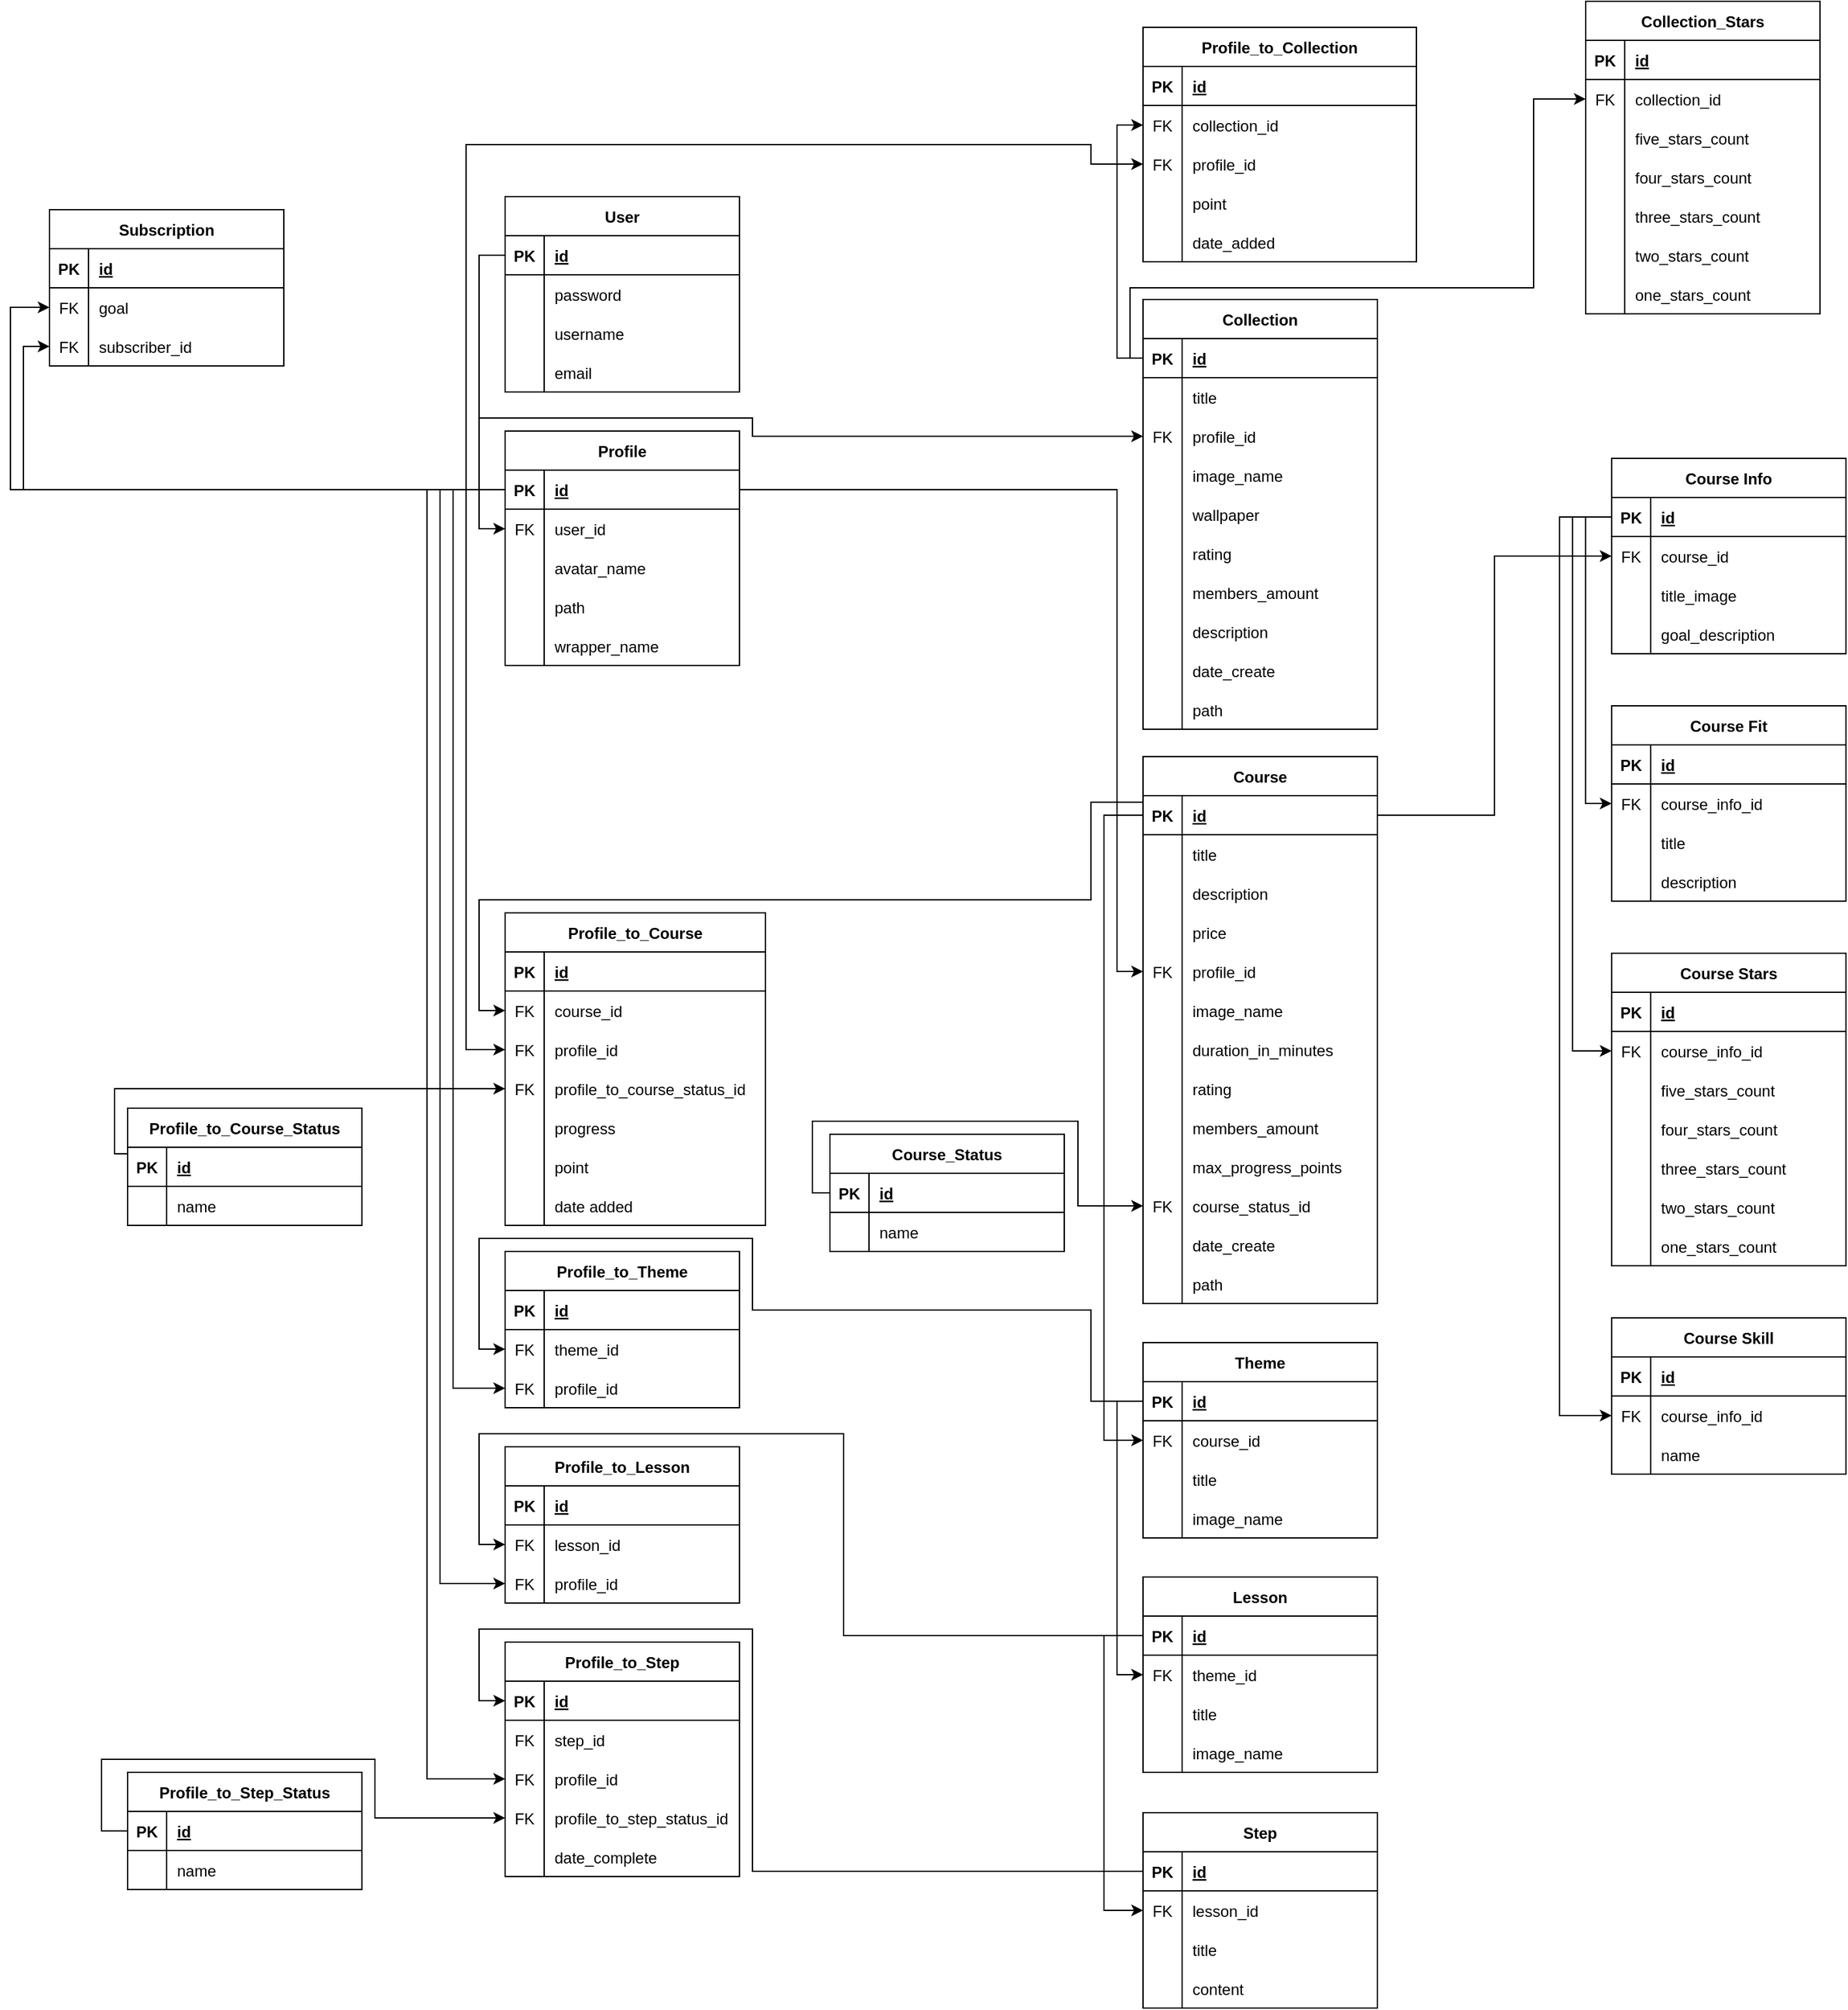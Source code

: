<mxfile version="18.0.6" type="device"><diagram id="nMJryKee5JUQy07iCQxH" name="Page-1"><mxGraphModel dx="3070" dy="645" grid="1" gridSize="10" guides="1" tooltips="1" connect="1" arrows="1" fold="1" page="1" pageScale="1" pageWidth="827" pageHeight="1169" math="0" shadow="0"><root><mxCell id="0"/><mxCell id="1" parent="0"/><mxCell id="BwHYD0EakSym862uzLno-1" value="Profile" style="shape=table;startSize=30;container=1;collapsible=1;childLayout=tableLayout;fixedRows=1;rowLines=0;fontStyle=1;align=center;resizeLast=1;" parent="1" vertex="1"><mxGeometry x="-670" y="1100" width="180" height="180" as="geometry"/></mxCell><mxCell id="BwHYD0EakSym862uzLno-2" value="" style="shape=partialRectangle;collapsible=0;dropTarget=0;pointerEvents=0;fillColor=none;top=0;left=0;bottom=1;right=0;points=[[0,0.5],[1,0.5]];portConstraint=eastwest;" parent="BwHYD0EakSym862uzLno-1" vertex="1"><mxGeometry y="30" width="180" height="30" as="geometry"/></mxCell><mxCell id="BwHYD0EakSym862uzLno-3" value="PK" style="shape=partialRectangle;connectable=0;fillColor=none;top=0;left=0;bottom=0;right=0;fontStyle=1;overflow=hidden;" parent="BwHYD0EakSym862uzLno-2" vertex="1"><mxGeometry width="30" height="30" as="geometry"><mxRectangle width="30" height="30" as="alternateBounds"/></mxGeometry></mxCell><mxCell id="BwHYD0EakSym862uzLno-4" value="id" style="shape=partialRectangle;connectable=0;fillColor=none;top=0;left=0;bottom=0;right=0;align=left;spacingLeft=6;fontStyle=5;overflow=hidden;" parent="BwHYD0EakSym862uzLno-2" vertex="1"><mxGeometry x="30" width="150" height="30" as="geometry"><mxRectangle width="150" height="30" as="alternateBounds"/></mxGeometry></mxCell><mxCell id="BwHYD0EakSym862uzLno-5" value="" style="shape=partialRectangle;collapsible=0;dropTarget=0;pointerEvents=0;fillColor=none;top=0;left=0;bottom=0;right=0;points=[[0,0.5],[1,0.5]];portConstraint=eastwest;" parent="BwHYD0EakSym862uzLno-1" vertex="1"><mxGeometry y="60" width="180" height="30" as="geometry"/></mxCell><mxCell id="BwHYD0EakSym862uzLno-6" value="FK" style="shape=partialRectangle;connectable=0;fillColor=none;top=0;left=0;bottom=0;right=0;editable=1;overflow=hidden;" parent="BwHYD0EakSym862uzLno-5" vertex="1"><mxGeometry width="30" height="30" as="geometry"><mxRectangle width="30" height="30" as="alternateBounds"/></mxGeometry></mxCell><mxCell id="BwHYD0EakSym862uzLno-7" value="user_id" style="shape=partialRectangle;connectable=0;fillColor=none;top=0;left=0;bottom=0;right=0;align=left;spacingLeft=6;overflow=hidden;" parent="BwHYD0EakSym862uzLno-5" vertex="1"><mxGeometry x="30" width="150" height="30" as="geometry"><mxRectangle width="150" height="30" as="alternateBounds"/></mxGeometry></mxCell><mxCell id="BwHYD0EakSym862uzLno-8" value="" style="shape=partialRectangle;collapsible=0;dropTarget=0;pointerEvents=0;fillColor=none;top=0;left=0;bottom=0;right=0;points=[[0,0.5],[1,0.5]];portConstraint=eastwest;" parent="BwHYD0EakSym862uzLno-1" vertex="1"><mxGeometry y="90" width="180" height="30" as="geometry"/></mxCell><mxCell id="BwHYD0EakSym862uzLno-9" value="" style="shape=partialRectangle;connectable=0;fillColor=none;top=0;left=0;bottom=0;right=0;editable=1;overflow=hidden;" parent="BwHYD0EakSym862uzLno-8" vertex="1"><mxGeometry width="30" height="30" as="geometry"><mxRectangle width="30" height="30" as="alternateBounds"/></mxGeometry></mxCell><mxCell id="BwHYD0EakSym862uzLno-10" value="avatar_name" style="shape=partialRectangle;connectable=0;fillColor=none;top=0;left=0;bottom=0;right=0;align=left;spacingLeft=6;overflow=hidden;" parent="BwHYD0EakSym862uzLno-8" vertex="1"><mxGeometry x="30" width="150" height="30" as="geometry"><mxRectangle width="150" height="30" as="alternateBounds"/></mxGeometry></mxCell><mxCell id="BwHYD0EakSym862uzLno-11" value="" style="shape=partialRectangle;collapsible=0;dropTarget=0;pointerEvents=0;fillColor=none;top=0;left=0;bottom=0;right=0;points=[[0,0.5],[1,0.5]];portConstraint=eastwest;" parent="BwHYD0EakSym862uzLno-1" vertex="1"><mxGeometry y="120" width="180" height="30" as="geometry"/></mxCell><mxCell id="BwHYD0EakSym862uzLno-12" value="" style="shape=partialRectangle;connectable=0;fillColor=none;top=0;left=0;bottom=0;right=0;editable=1;overflow=hidden;" parent="BwHYD0EakSym862uzLno-11" vertex="1"><mxGeometry width="30" height="30" as="geometry"><mxRectangle width="30" height="30" as="alternateBounds"/></mxGeometry></mxCell><mxCell id="BwHYD0EakSym862uzLno-13" value="path" style="shape=partialRectangle;connectable=0;fillColor=none;top=0;left=0;bottom=0;right=0;align=left;spacingLeft=6;overflow=hidden;" parent="BwHYD0EakSym862uzLno-11" vertex="1"><mxGeometry x="30" width="150" height="30" as="geometry"><mxRectangle width="150" height="30" as="alternateBounds"/></mxGeometry></mxCell><mxCell id="pYFZKaI2LTJT1YjwA-D0-156" value="" style="shape=partialRectangle;collapsible=0;dropTarget=0;pointerEvents=0;fillColor=none;top=0;left=0;bottom=0;right=0;points=[[0,0.5],[1,0.5]];portConstraint=eastwest;" parent="BwHYD0EakSym862uzLno-1" vertex="1"><mxGeometry y="150" width="180" height="30" as="geometry"/></mxCell><mxCell id="pYFZKaI2LTJT1YjwA-D0-157" value="" style="shape=partialRectangle;connectable=0;fillColor=none;top=0;left=0;bottom=0;right=0;editable=1;overflow=hidden;" parent="pYFZKaI2LTJT1YjwA-D0-156" vertex="1"><mxGeometry width="30" height="30" as="geometry"><mxRectangle width="30" height="30" as="alternateBounds"/></mxGeometry></mxCell><mxCell id="pYFZKaI2LTJT1YjwA-D0-158" value="wrapper_name" style="shape=partialRectangle;connectable=0;fillColor=none;top=0;left=0;bottom=0;right=0;align=left;spacingLeft=6;overflow=hidden;" parent="pYFZKaI2LTJT1YjwA-D0-156" vertex="1"><mxGeometry x="30" width="150" height="30" as="geometry"><mxRectangle width="150" height="30" as="alternateBounds"/></mxGeometry></mxCell><mxCell id="BwHYD0EakSym862uzLno-14" value="User" style="shape=table;startSize=30;container=1;collapsible=1;childLayout=tableLayout;fixedRows=1;rowLines=0;fontStyle=1;align=center;resizeLast=1;" parent="1" vertex="1"><mxGeometry x="-670" y="920" width="180" height="150" as="geometry"/></mxCell><mxCell id="BwHYD0EakSym862uzLno-15" value="" style="shape=partialRectangle;collapsible=0;dropTarget=0;pointerEvents=0;fillColor=none;top=0;left=0;bottom=1;right=0;points=[[0,0.5],[1,0.5]];portConstraint=eastwest;" parent="BwHYD0EakSym862uzLno-14" vertex="1"><mxGeometry y="30" width="180" height="30" as="geometry"/></mxCell><mxCell id="BwHYD0EakSym862uzLno-16" value="PK" style="shape=partialRectangle;connectable=0;fillColor=none;top=0;left=0;bottom=0;right=0;fontStyle=1;overflow=hidden;" parent="BwHYD0EakSym862uzLno-15" vertex="1"><mxGeometry width="30" height="30" as="geometry"><mxRectangle width="30" height="30" as="alternateBounds"/></mxGeometry></mxCell><mxCell id="BwHYD0EakSym862uzLno-17" value="id" style="shape=partialRectangle;connectable=0;fillColor=none;top=0;left=0;bottom=0;right=0;align=left;spacingLeft=6;fontStyle=5;overflow=hidden;" parent="BwHYD0EakSym862uzLno-15" vertex="1"><mxGeometry x="30" width="150" height="30" as="geometry"><mxRectangle width="150" height="30" as="alternateBounds"/></mxGeometry></mxCell><mxCell id="BwHYD0EakSym862uzLno-18" value="" style="shape=partialRectangle;collapsible=0;dropTarget=0;pointerEvents=0;fillColor=none;top=0;left=0;bottom=0;right=0;points=[[0,0.5],[1,0.5]];portConstraint=eastwest;" parent="BwHYD0EakSym862uzLno-14" vertex="1"><mxGeometry y="60" width="180" height="30" as="geometry"/></mxCell><mxCell id="BwHYD0EakSym862uzLno-19" value="" style="shape=partialRectangle;connectable=0;fillColor=none;top=0;left=0;bottom=0;right=0;editable=1;overflow=hidden;" parent="BwHYD0EakSym862uzLno-18" vertex="1"><mxGeometry width="30" height="30" as="geometry"><mxRectangle width="30" height="30" as="alternateBounds"/></mxGeometry></mxCell><mxCell id="BwHYD0EakSym862uzLno-20" value="password" style="shape=partialRectangle;connectable=0;fillColor=none;top=0;left=0;bottom=0;right=0;align=left;spacingLeft=6;overflow=hidden;" parent="BwHYD0EakSym862uzLno-18" vertex="1"><mxGeometry x="30" width="150" height="30" as="geometry"><mxRectangle width="150" height="30" as="alternateBounds"/></mxGeometry></mxCell><mxCell id="BwHYD0EakSym862uzLno-27" value="" style="shape=partialRectangle;collapsible=0;dropTarget=0;pointerEvents=0;fillColor=none;top=0;left=0;bottom=0;right=0;points=[[0,0.5],[1,0.5]];portConstraint=eastwest;" parent="BwHYD0EakSym862uzLno-14" vertex="1"><mxGeometry y="90" width="180" height="30" as="geometry"/></mxCell><mxCell id="BwHYD0EakSym862uzLno-28" value="" style="shape=partialRectangle;connectable=0;fillColor=none;top=0;left=0;bottom=0;right=0;editable=1;overflow=hidden;" parent="BwHYD0EakSym862uzLno-27" vertex="1"><mxGeometry width="30" height="30" as="geometry"><mxRectangle width="30" height="30" as="alternateBounds"/></mxGeometry></mxCell><mxCell id="BwHYD0EakSym862uzLno-29" value="username" style="shape=partialRectangle;connectable=0;fillColor=none;top=0;left=0;bottom=0;right=0;align=left;spacingLeft=6;overflow=hidden;" parent="BwHYD0EakSym862uzLno-27" vertex="1"><mxGeometry x="30" width="150" height="30" as="geometry"><mxRectangle width="150" height="30" as="alternateBounds"/></mxGeometry></mxCell><mxCell id="BwHYD0EakSym862uzLno-36" value="" style="shape=partialRectangle;collapsible=0;dropTarget=0;pointerEvents=0;fillColor=none;top=0;left=0;bottom=0;right=0;points=[[0,0.5],[1,0.5]];portConstraint=eastwest;" parent="BwHYD0EakSym862uzLno-14" vertex="1"><mxGeometry y="120" width="180" height="30" as="geometry"/></mxCell><mxCell id="BwHYD0EakSym862uzLno-37" value="" style="shape=partialRectangle;connectable=0;fillColor=none;top=0;left=0;bottom=0;right=0;editable=1;overflow=hidden;" parent="BwHYD0EakSym862uzLno-36" vertex="1"><mxGeometry width="30" height="30" as="geometry"><mxRectangle width="30" height="30" as="alternateBounds"/></mxGeometry></mxCell><mxCell id="BwHYD0EakSym862uzLno-38" value="email" style="shape=partialRectangle;connectable=0;fillColor=none;top=0;left=0;bottom=0;right=0;align=left;spacingLeft=6;overflow=hidden;" parent="BwHYD0EakSym862uzLno-36" vertex="1"><mxGeometry x="30" width="150" height="30" as="geometry"><mxRectangle width="150" height="30" as="alternateBounds"/></mxGeometry></mxCell><mxCell id="BwHYD0EakSym862uzLno-175" style="edgeStyle=orthogonalEdgeStyle;rounded=0;orthogonalLoop=1;jettySize=auto;html=1;exitX=0;exitY=0.5;exitDx=0;exitDy=0;entryX=0;entryY=0.5;entryDx=0;entryDy=0;" parent="1" source="BwHYD0EakSym862uzLno-15" target="BwHYD0EakSym862uzLno-5" edge="1"><mxGeometry relative="1" as="geometry"/></mxCell><mxCell id="BwHYD0EakSym862uzLno-186" value="Course" style="shape=table;startSize=30;container=1;collapsible=1;childLayout=tableLayout;fixedRows=1;rowLines=0;fontStyle=1;align=center;resizeLast=1;" parent="1" vertex="1"><mxGeometry x="-180" y="1350" width="180" height="420" as="geometry"/></mxCell><mxCell id="BwHYD0EakSym862uzLno-187" value="" style="shape=partialRectangle;collapsible=0;dropTarget=0;pointerEvents=0;fillColor=none;top=0;left=0;bottom=1;right=0;points=[[0,0.5],[1,0.5]];portConstraint=eastwest;" parent="BwHYD0EakSym862uzLno-186" vertex="1"><mxGeometry y="30" width="180" height="30" as="geometry"/></mxCell><mxCell id="BwHYD0EakSym862uzLno-188" value="PK" style="shape=partialRectangle;connectable=0;fillColor=none;top=0;left=0;bottom=0;right=0;fontStyle=1;overflow=hidden;" parent="BwHYD0EakSym862uzLno-187" vertex="1"><mxGeometry width="30" height="30" as="geometry"><mxRectangle width="30" height="30" as="alternateBounds"/></mxGeometry></mxCell><mxCell id="BwHYD0EakSym862uzLno-189" value="id" style="shape=partialRectangle;connectable=0;fillColor=none;top=0;left=0;bottom=0;right=0;align=left;spacingLeft=6;fontStyle=5;overflow=hidden;" parent="BwHYD0EakSym862uzLno-187" vertex="1"><mxGeometry x="30" width="150" height="30" as="geometry"><mxRectangle width="150" height="30" as="alternateBounds"/></mxGeometry></mxCell><mxCell id="BwHYD0EakSym862uzLno-190" value="" style="shape=partialRectangle;collapsible=0;dropTarget=0;pointerEvents=0;fillColor=none;top=0;left=0;bottom=0;right=0;points=[[0,0.5],[1,0.5]];portConstraint=eastwest;" parent="BwHYD0EakSym862uzLno-186" vertex="1"><mxGeometry y="60" width="180" height="30" as="geometry"/></mxCell><mxCell id="BwHYD0EakSym862uzLno-191" value="" style="shape=partialRectangle;connectable=0;fillColor=none;top=0;left=0;bottom=0;right=0;editable=1;overflow=hidden;" parent="BwHYD0EakSym862uzLno-190" vertex="1"><mxGeometry width="30" height="30" as="geometry"><mxRectangle width="30" height="30" as="alternateBounds"/></mxGeometry></mxCell><mxCell id="BwHYD0EakSym862uzLno-192" value="title" style="shape=partialRectangle;connectable=0;fillColor=none;top=0;left=0;bottom=0;right=0;align=left;spacingLeft=6;overflow=hidden;" parent="BwHYD0EakSym862uzLno-190" vertex="1"><mxGeometry x="30" width="150" height="30" as="geometry"><mxRectangle width="150" height="30" as="alternateBounds"/></mxGeometry></mxCell><mxCell id="BwHYD0EakSym862uzLno-193" value="" style="shape=partialRectangle;collapsible=0;dropTarget=0;pointerEvents=0;fillColor=none;top=0;left=0;bottom=0;right=0;points=[[0,0.5],[1,0.5]];portConstraint=eastwest;" parent="BwHYD0EakSym862uzLno-186" vertex="1"><mxGeometry y="90" width="180" height="30" as="geometry"/></mxCell><mxCell id="BwHYD0EakSym862uzLno-194" value="" style="shape=partialRectangle;connectable=0;fillColor=none;top=0;left=0;bottom=0;right=0;editable=1;overflow=hidden;" parent="BwHYD0EakSym862uzLno-193" vertex="1"><mxGeometry width="30" height="30" as="geometry"><mxRectangle width="30" height="30" as="alternateBounds"/></mxGeometry></mxCell><mxCell id="BwHYD0EakSym862uzLno-195" value="description" style="shape=partialRectangle;connectable=0;fillColor=none;top=0;left=0;bottom=0;right=0;align=left;spacingLeft=6;overflow=hidden;" parent="BwHYD0EakSym862uzLno-193" vertex="1"><mxGeometry x="30" width="150" height="30" as="geometry"><mxRectangle width="150" height="30" as="alternateBounds"/></mxGeometry></mxCell><mxCell id="BwHYD0EakSym862uzLno-196" value="" style="shape=partialRectangle;collapsible=0;dropTarget=0;pointerEvents=0;fillColor=none;top=0;left=0;bottom=0;right=0;points=[[0,0.5],[1,0.5]];portConstraint=eastwest;" parent="BwHYD0EakSym862uzLno-186" vertex="1"><mxGeometry y="120" width="180" height="30" as="geometry"/></mxCell><mxCell id="BwHYD0EakSym862uzLno-197" value="" style="shape=partialRectangle;connectable=0;fillColor=none;top=0;left=0;bottom=0;right=0;editable=1;overflow=hidden;" parent="BwHYD0EakSym862uzLno-196" vertex="1"><mxGeometry width="30" height="30" as="geometry"><mxRectangle width="30" height="30" as="alternateBounds"/></mxGeometry></mxCell><mxCell id="BwHYD0EakSym862uzLno-198" value="price" style="shape=partialRectangle;connectable=0;fillColor=none;top=0;left=0;bottom=0;right=0;align=left;spacingLeft=6;overflow=hidden;" parent="BwHYD0EakSym862uzLno-196" vertex="1"><mxGeometry x="30" width="150" height="30" as="geometry"><mxRectangle width="150" height="30" as="alternateBounds"/></mxGeometry></mxCell><mxCell id="BwHYD0EakSym862uzLno-199" value="" style="shape=partialRectangle;collapsible=0;dropTarget=0;pointerEvents=0;fillColor=none;top=0;left=0;bottom=0;right=0;points=[[0,0.5],[1,0.5]];portConstraint=eastwest;" parent="BwHYD0EakSym862uzLno-186" vertex="1"><mxGeometry y="150" width="180" height="30" as="geometry"/></mxCell><mxCell id="BwHYD0EakSym862uzLno-200" value="FK" style="shape=partialRectangle;connectable=0;fillColor=none;top=0;left=0;bottom=0;right=0;editable=1;overflow=hidden;" parent="BwHYD0EakSym862uzLno-199" vertex="1"><mxGeometry width="30" height="30" as="geometry"><mxRectangle width="30" height="30" as="alternateBounds"/></mxGeometry></mxCell><mxCell id="BwHYD0EakSym862uzLno-201" value="profile_id" style="shape=partialRectangle;connectable=0;fillColor=none;top=0;left=0;bottom=0;right=0;align=left;spacingLeft=6;overflow=hidden;" parent="BwHYD0EakSym862uzLno-199" vertex="1"><mxGeometry x="30" width="150" height="30" as="geometry"><mxRectangle width="150" height="30" as="alternateBounds"/></mxGeometry></mxCell><mxCell id="BwHYD0EakSym862uzLno-202" value="" style="shape=partialRectangle;collapsible=0;dropTarget=0;pointerEvents=0;fillColor=none;top=0;left=0;bottom=0;right=0;points=[[0,0.5],[1,0.5]];portConstraint=eastwest;" parent="BwHYD0EakSym862uzLno-186" vertex="1"><mxGeometry y="180" width="180" height="30" as="geometry"/></mxCell><mxCell id="BwHYD0EakSym862uzLno-203" value="" style="shape=partialRectangle;connectable=0;fillColor=none;top=0;left=0;bottom=0;right=0;editable=1;overflow=hidden;" parent="BwHYD0EakSym862uzLno-202" vertex="1"><mxGeometry width="30" height="30" as="geometry"><mxRectangle width="30" height="30" as="alternateBounds"/></mxGeometry></mxCell><mxCell id="BwHYD0EakSym862uzLno-204" value="image_name" style="shape=partialRectangle;connectable=0;fillColor=none;top=0;left=0;bottom=0;right=0;align=left;spacingLeft=6;overflow=hidden;" parent="BwHYD0EakSym862uzLno-202" vertex="1"><mxGeometry x="30" width="150" height="30" as="geometry"><mxRectangle width="150" height="30" as="alternateBounds"/></mxGeometry></mxCell><mxCell id="BwHYD0EakSym862uzLno-205" value="" style="shape=partialRectangle;collapsible=0;dropTarget=0;pointerEvents=0;fillColor=none;top=0;left=0;bottom=0;right=0;points=[[0,0.5],[1,0.5]];portConstraint=eastwest;" parent="BwHYD0EakSym862uzLno-186" vertex="1"><mxGeometry y="210" width="180" height="30" as="geometry"/></mxCell><mxCell id="BwHYD0EakSym862uzLno-206" value="" style="shape=partialRectangle;connectable=0;fillColor=none;top=0;left=0;bottom=0;right=0;editable=1;overflow=hidden;" parent="BwHYD0EakSym862uzLno-205" vertex="1"><mxGeometry width="30" height="30" as="geometry"><mxRectangle width="30" height="30" as="alternateBounds"/></mxGeometry></mxCell><mxCell id="BwHYD0EakSym862uzLno-207" value="duration_in_minutes" style="shape=partialRectangle;connectable=0;fillColor=none;top=0;left=0;bottom=0;right=0;align=left;spacingLeft=6;overflow=hidden;" parent="BwHYD0EakSym862uzLno-205" vertex="1"><mxGeometry x="30" width="150" height="30" as="geometry"><mxRectangle width="150" height="30" as="alternateBounds"/></mxGeometry></mxCell><mxCell id="BwHYD0EakSym862uzLno-208" value="" style="shape=partialRectangle;collapsible=0;dropTarget=0;pointerEvents=0;fillColor=none;top=0;left=0;bottom=0;right=0;points=[[0,0.5],[1,0.5]];portConstraint=eastwest;" parent="BwHYD0EakSym862uzLno-186" vertex="1"><mxGeometry y="240" width="180" height="30" as="geometry"/></mxCell><mxCell id="BwHYD0EakSym862uzLno-209" value="" style="shape=partialRectangle;connectable=0;fillColor=none;top=0;left=0;bottom=0;right=0;editable=1;overflow=hidden;" parent="BwHYD0EakSym862uzLno-208" vertex="1"><mxGeometry width="30" height="30" as="geometry"><mxRectangle width="30" height="30" as="alternateBounds"/></mxGeometry></mxCell><mxCell id="BwHYD0EakSym862uzLno-210" value="rating" style="shape=partialRectangle;connectable=0;fillColor=none;top=0;left=0;bottom=0;right=0;align=left;spacingLeft=6;overflow=hidden;" parent="BwHYD0EakSym862uzLno-208" vertex="1"><mxGeometry x="30" width="150" height="30" as="geometry"><mxRectangle width="150" height="30" as="alternateBounds"/></mxGeometry></mxCell><mxCell id="BwHYD0EakSym862uzLno-211" value="" style="shape=partialRectangle;collapsible=0;dropTarget=0;pointerEvents=0;fillColor=none;top=0;left=0;bottom=0;right=0;points=[[0,0.5],[1,0.5]];portConstraint=eastwest;" parent="BwHYD0EakSym862uzLno-186" vertex="1"><mxGeometry y="270" width="180" height="30" as="geometry"/></mxCell><mxCell id="BwHYD0EakSym862uzLno-212" value="" style="shape=partialRectangle;connectable=0;fillColor=none;top=0;left=0;bottom=0;right=0;editable=1;overflow=hidden;" parent="BwHYD0EakSym862uzLno-211" vertex="1"><mxGeometry width="30" height="30" as="geometry"><mxRectangle width="30" height="30" as="alternateBounds"/></mxGeometry></mxCell><mxCell id="BwHYD0EakSym862uzLno-213" value="members_amount" style="shape=partialRectangle;connectable=0;fillColor=none;top=0;left=0;bottom=0;right=0;align=left;spacingLeft=6;overflow=hidden;" parent="BwHYD0EakSym862uzLno-211" vertex="1"><mxGeometry x="30" width="150" height="30" as="geometry"><mxRectangle width="150" height="30" as="alternateBounds"/></mxGeometry></mxCell><mxCell id="BwHYD0EakSym862uzLno-217" value="" style="shape=partialRectangle;collapsible=0;dropTarget=0;pointerEvents=0;fillColor=none;top=0;left=0;bottom=0;right=0;points=[[0,0.5],[1,0.5]];portConstraint=eastwest;" parent="BwHYD0EakSym862uzLno-186" vertex="1"><mxGeometry y="300" width="180" height="30" as="geometry"/></mxCell><mxCell id="BwHYD0EakSym862uzLno-218" value="" style="shape=partialRectangle;connectable=0;fillColor=none;top=0;left=0;bottom=0;right=0;editable=1;overflow=hidden;" parent="BwHYD0EakSym862uzLno-217" vertex="1"><mxGeometry width="30" height="30" as="geometry"><mxRectangle width="30" height="30" as="alternateBounds"/></mxGeometry></mxCell><mxCell id="BwHYD0EakSym862uzLno-219" value="max_progress_points" style="shape=partialRectangle;connectable=0;fillColor=none;top=0;left=0;bottom=0;right=0;align=left;spacingLeft=6;overflow=hidden;" parent="BwHYD0EakSym862uzLno-217" vertex="1"><mxGeometry x="30" width="150" height="30" as="geometry"><mxRectangle width="150" height="30" as="alternateBounds"/></mxGeometry></mxCell><mxCell id="BwHYD0EakSym862uzLno-265" value="" style="shape=partialRectangle;collapsible=0;dropTarget=0;pointerEvents=0;fillColor=none;top=0;left=0;bottom=0;right=0;points=[[0,0.5],[1,0.5]];portConstraint=eastwest;" parent="BwHYD0EakSym862uzLno-186" vertex="1"><mxGeometry y="330" width="180" height="30" as="geometry"/></mxCell><mxCell id="BwHYD0EakSym862uzLno-266" value="FK" style="shape=partialRectangle;connectable=0;fillColor=none;top=0;left=0;bottom=0;right=0;editable=1;overflow=hidden;" parent="BwHYD0EakSym862uzLno-265" vertex="1"><mxGeometry width="30" height="30" as="geometry"><mxRectangle width="30" height="30" as="alternateBounds"/></mxGeometry></mxCell><mxCell id="BwHYD0EakSym862uzLno-267" value="course_status_id" style="shape=partialRectangle;connectable=0;fillColor=none;top=0;left=0;bottom=0;right=0;align=left;spacingLeft=6;overflow=hidden;" parent="BwHYD0EakSym862uzLno-265" vertex="1"><mxGeometry x="30" width="150" height="30" as="geometry"><mxRectangle width="150" height="30" as="alternateBounds"/></mxGeometry></mxCell><mxCell id="pYFZKaI2LTJT1YjwA-D0-164" value="" style="shape=partialRectangle;collapsible=0;dropTarget=0;pointerEvents=0;fillColor=none;top=0;left=0;bottom=0;right=0;points=[[0,0.5],[1,0.5]];portConstraint=eastwest;" parent="BwHYD0EakSym862uzLno-186" vertex="1"><mxGeometry y="360" width="180" height="30" as="geometry"/></mxCell><mxCell id="pYFZKaI2LTJT1YjwA-D0-165" value="" style="shape=partialRectangle;connectable=0;fillColor=none;top=0;left=0;bottom=0;right=0;editable=1;overflow=hidden;" parent="pYFZKaI2LTJT1YjwA-D0-164" vertex="1"><mxGeometry width="30" height="30" as="geometry"><mxRectangle width="30" height="30" as="alternateBounds"/></mxGeometry></mxCell><mxCell id="pYFZKaI2LTJT1YjwA-D0-166" value="date_create" style="shape=partialRectangle;connectable=0;fillColor=none;top=0;left=0;bottom=0;right=0;align=left;spacingLeft=6;overflow=hidden;" parent="pYFZKaI2LTJT1YjwA-D0-164" vertex="1"><mxGeometry x="30" width="150" height="30" as="geometry"><mxRectangle width="150" height="30" as="alternateBounds"/></mxGeometry></mxCell><mxCell id="pYFZKaI2LTJT1YjwA-D0-189" value="" style="shape=partialRectangle;collapsible=0;dropTarget=0;pointerEvents=0;fillColor=none;top=0;left=0;bottom=0;right=0;points=[[0,0.5],[1,0.5]];portConstraint=eastwest;" parent="BwHYD0EakSym862uzLno-186" vertex="1"><mxGeometry y="390" width="180" height="30" as="geometry"/></mxCell><mxCell id="pYFZKaI2LTJT1YjwA-D0-190" value="" style="shape=partialRectangle;connectable=0;fillColor=none;top=0;left=0;bottom=0;right=0;editable=1;overflow=hidden;" parent="pYFZKaI2LTJT1YjwA-D0-189" vertex="1"><mxGeometry width="30" height="30" as="geometry"><mxRectangle width="30" height="30" as="alternateBounds"/></mxGeometry></mxCell><mxCell id="pYFZKaI2LTJT1YjwA-D0-191" value="path" style="shape=partialRectangle;connectable=0;fillColor=none;top=0;left=0;bottom=0;right=0;align=left;spacingLeft=6;overflow=hidden;" parent="pYFZKaI2LTJT1YjwA-D0-189" vertex="1"><mxGeometry x="30" width="150" height="30" as="geometry"><mxRectangle width="150" height="30" as="alternateBounds"/></mxGeometry></mxCell><mxCell id="BwHYD0EakSym862uzLno-221" value="Theme" style="shape=table;startSize=30;container=1;collapsible=1;childLayout=tableLayout;fixedRows=1;rowLines=0;fontStyle=1;align=center;resizeLast=1;" parent="1" vertex="1"><mxGeometry x="-180" y="1800" width="180" height="150" as="geometry"/></mxCell><mxCell id="BwHYD0EakSym862uzLno-222" value="" style="shape=partialRectangle;collapsible=0;dropTarget=0;pointerEvents=0;fillColor=none;top=0;left=0;bottom=1;right=0;points=[[0,0.5],[1,0.5]];portConstraint=eastwest;" parent="BwHYD0EakSym862uzLno-221" vertex="1"><mxGeometry y="30" width="180" height="30" as="geometry"/></mxCell><mxCell id="BwHYD0EakSym862uzLno-223" value="PK" style="shape=partialRectangle;connectable=0;fillColor=none;top=0;left=0;bottom=0;right=0;fontStyle=1;overflow=hidden;" parent="BwHYD0EakSym862uzLno-222" vertex="1"><mxGeometry width="30" height="30" as="geometry"><mxRectangle width="30" height="30" as="alternateBounds"/></mxGeometry></mxCell><mxCell id="BwHYD0EakSym862uzLno-224" value="id" style="shape=partialRectangle;connectable=0;fillColor=none;top=0;left=0;bottom=0;right=0;align=left;spacingLeft=6;fontStyle=5;overflow=hidden;" parent="BwHYD0EakSym862uzLno-222" vertex="1"><mxGeometry x="30" width="150" height="30" as="geometry"><mxRectangle width="150" height="30" as="alternateBounds"/></mxGeometry></mxCell><mxCell id="BwHYD0EakSym862uzLno-225" value="" style="shape=partialRectangle;collapsible=0;dropTarget=0;pointerEvents=0;fillColor=none;top=0;left=0;bottom=0;right=0;points=[[0,0.5],[1,0.5]];portConstraint=eastwest;" parent="BwHYD0EakSym862uzLno-221" vertex="1"><mxGeometry y="60" width="180" height="30" as="geometry"/></mxCell><mxCell id="BwHYD0EakSym862uzLno-226" value="FK" style="shape=partialRectangle;connectable=0;fillColor=none;top=0;left=0;bottom=0;right=0;editable=1;overflow=hidden;" parent="BwHYD0EakSym862uzLno-225" vertex="1"><mxGeometry width="30" height="30" as="geometry"><mxRectangle width="30" height="30" as="alternateBounds"/></mxGeometry></mxCell><mxCell id="BwHYD0EakSym862uzLno-227" value="course_id" style="shape=partialRectangle;connectable=0;fillColor=none;top=0;left=0;bottom=0;right=0;align=left;spacingLeft=6;overflow=hidden;" parent="BwHYD0EakSym862uzLno-225" vertex="1"><mxGeometry x="30" width="150" height="30" as="geometry"><mxRectangle width="150" height="30" as="alternateBounds"/></mxGeometry></mxCell><mxCell id="BwHYD0EakSym862uzLno-228" value="" style="shape=partialRectangle;collapsible=0;dropTarget=0;pointerEvents=0;fillColor=none;top=0;left=0;bottom=0;right=0;points=[[0,0.5],[1,0.5]];portConstraint=eastwest;" parent="BwHYD0EakSym862uzLno-221" vertex="1"><mxGeometry y="90" width="180" height="30" as="geometry"/></mxCell><mxCell id="BwHYD0EakSym862uzLno-229" value="" style="shape=partialRectangle;connectable=0;fillColor=none;top=0;left=0;bottom=0;right=0;editable=1;overflow=hidden;" parent="BwHYD0EakSym862uzLno-228" vertex="1"><mxGeometry width="30" height="30" as="geometry"><mxRectangle width="30" height="30" as="alternateBounds"/></mxGeometry></mxCell><mxCell id="BwHYD0EakSym862uzLno-230" value="title" style="shape=partialRectangle;connectable=0;fillColor=none;top=0;left=0;bottom=0;right=0;align=left;spacingLeft=6;overflow=hidden;" parent="BwHYD0EakSym862uzLno-228" vertex="1"><mxGeometry x="30" width="150" height="30" as="geometry"><mxRectangle width="150" height="30" as="alternateBounds"/></mxGeometry></mxCell><mxCell id="pYFZKaI2LTJT1YjwA-D0-192" value="" style="shape=partialRectangle;collapsible=0;dropTarget=0;pointerEvents=0;fillColor=none;top=0;left=0;bottom=0;right=0;points=[[0,0.5],[1,0.5]];portConstraint=eastwest;" parent="BwHYD0EakSym862uzLno-221" vertex="1"><mxGeometry y="120" width="180" height="30" as="geometry"/></mxCell><mxCell id="pYFZKaI2LTJT1YjwA-D0-193" value="" style="shape=partialRectangle;connectable=0;fillColor=none;top=0;left=0;bottom=0;right=0;editable=1;overflow=hidden;" parent="pYFZKaI2LTJT1YjwA-D0-192" vertex="1"><mxGeometry width="30" height="30" as="geometry"><mxRectangle width="30" height="30" as="alternateBounds"/></mxGeometry></mxCell><mxCell id="pYFZKaI2LTJT1YjwA-D0-194" value="image_name" style="shape=partialRectangle;connectable=0;fillColor=none;top=0;left=0;bottom=0;right=0;align=left;spacingLeft=6;overflow=hidden;" parent="pYFZKaI2LTJT1YjwA-D0-192" vertex="1"><mxGeometry x="30" width="150" height="30" as="geometry"><mxRectangle width="150" height="30" as="alternateBounds"/></mxGeometry></mxCell><mxCell id="BwHYD0EakSym862uzLno-232" value="Lesson" style="shape=table;startSize=30;container=1;collapsible=1;childLayout=tableLayout;fixedRows=1;rowLines=0;fontStyle=1;align=center;resizeLast=1;" parent="1" vertex="1"><mxGeometry x="-180" y="1980" width="180" height="150" as="geometry"/></mxCell><mxCell id="BwHYD0EakSym862uzLno-233" value="" style="shape=partialRectangle;collapsible=0;dropTarget=0;pointerEvents=0;fillColor=none;top=0;left=0;bottom=1;right=0;points=[[0,0.5],[1,0.5]];portConstraint=eastwest;" parent="BwHYD0EakSym862uzLno-232" vertex="1"><mxGeometry y="30" width="180" height="30" as="geometry"/></mxCell><mxCell id="BwHYD0EakSym862uzLno-234" value="PK" style="shape=partialRectangle;connectable=0;fillColor=none;top=0;left=0;bottom=0;right=0;fontStyle=1;overflow=hidden;" parent="BwHYD0EakSym862uzLno-233" vertex="1"><mxGeometry width="30" height="30" as="geometry"><mxRectangle width="30" height="30" as="alternateBounds"/></mxGeometry></mxCell><mxCell id="BwHYD0EakSym862uzLno-235" value="id" style="shape=partialRectangle;connectable=0;fillColor=none;top=0;left=0;bottom=0;right=0;align=left;spacingLeft=6;fontStyle=5;overflow=hidden;" parent="BwHYD0EakSym862uzLno-233" vertex="1"><mxGeometry x="30" width="150" height="30" as="geometry"><mxRectangle width="150" height="30" as="alternateBounds"/></mxGeometry></mxCell><mxCell id="BwHYD0EakSym862uzLno-236" value="" style="shape=partialRectangle;collapsible=0;dropTarget=0;pointerEvents=0;fillColor=none;top=0;left=0;bottom=0;right=0;points=[[0,0.5],[1,0.5]];portConstraint=eastwest;" parent="BwHYD0EakSym862uzLno-232" vertex="1"><mxGeometry y="60" width="180" height="30" as="geometry"/></mxCell><mxCell id="BwHYD0EakSym862uzLno-237" value="FK" style="shape=partialRectangle;connectable=0;fillColor=none;top=0;left=0;bottom=0;right=0;editable=1;overflow=hidden;" parent="BwHYD0EakSym862uzLno-236" vertex="1"><mxGeometry width="30" height="30" as="geometry"><mxRectangle width="30" height="30" as="alternateBounds"/></mxGeometry></mxCell><mxCell id="BwHYD0EakSym862uzLno-238" value="theme_id" style="shape=partialRectangle;connectable=0;fillColor=none;top=0;left=0;bottom=0;right=0;align=left;spacingLeft=6;overflow=hidden;" parent="BwHYD0EakSym862uzLno-236" vertex="1"><mxGeometry x="30" width="150" height="30" as="geometry"><mxRectangle width="150" height="30" as="alternateBounds"/></mxGeometry></mxCell><mxCell id="BwHYD0EakSym862uzLno-239" value="" style="shape=partialRectangle;collapsible=0;dropTarget=0;pointerEvents=0;fillColor=none;top=0;left=0;bottom=0;right=0;points=[[0,0.5],[1,0.5]];portConstraint=eastwest;" parent="BwHYD0EakSym862uzLno-232" vertex="1"><mxGeometry y="90" width="180" height="30" as="geometry"/></mxCell><mxCell id="BwHYD0EakSym862uzLno-240" value="" style="shape=partialRectangle;connectable=0;fillColor=none;top=0;left=0;bottom=0;right=0;editable=1;overflow=hidden;" parent="BwHYD0EakSym862uzLno-239" vertex="1"><mxGeometry width="30" height="30" as="geometry"><mxRectangle width="30" height="30" as="alternateBounds"/></mxGeometry></mxCell><mxCell id="BwHYD0EakSym862uzLno-241" value="title" style="shape=partialRectangle;connectable=0;fillColor=none;top=0;left=0;bottom=0;right=0;align=left;spacingLeft=6;overflow=hidden;" parent="BwHYD0EakSym862uzLno-239" vertex="1"><mxGeometry x="30" width="150" height="30" as="geometry"><mxRectangle width="150" height="30" as="alternateBounds"/></mxGeometry></mxCell><mxCell id="pYFZKaI2LTJT1YjwA-D0-195" value="" style="shape=partialRectangle;collapsible=0;dropTarget=0;pointerEvents=0;fillColor=none;top=0;left=0;bottom=0;right=0;points=[[0,0.5],[1,0.5]];portConstraint=eastwest;" parent="BwHYD0EakSym862uzLno-232" vertex="1"><mxGeometry y="120" width="180" height="30" as="geometry"/></mxCell><mxCell id="pYFZKaI2LTJT1YjwA-D0-196" value="" style="shape=partialRectangle;connectable=0;fillColor=none;top=0;left=0;bottom=0;right=0;editable=1;overflow=hidden;" parent="pYFZKaI2LTJT1YjwA-D0-195" vertex="1"><mxGeometry width="30" height="30" as="geometry"><mxRectangle width="30" height="30" as="alternateBounds"/></mxGeometry></mxCell><mxCell id="pYFZKaI2LTJT1YjwA-D0-197" value="image_name" style="shape=partialRectangle;connectable=0;fillColor=none;top=0;left=0;bottom=0;right=0;align=left;spacingLeft=6;overflow=hidden;" parent="pYFZKaI2LTJT1YjwA-D0-195" vertex="1"><mxGeometry x="30" width="150" height="30" as="geometry"><mxRectangle width="150" height="30" as="alternateBounds"/></mxGeometry></mxCell><mxCell id="BwHYD0EakSym862uzLno-242" value="Step" style="shape=table;startSize=30;container=1;collapsible=1;childLayout=tableLayout;fixedRows=1;rowLines=0;fontStyle=1;align=center;resizeLast=1;" parent="1" vertex="1"><mxGeometry x="-180" y="2161" width="180" height="150" as="geometry"/></mxCell><mxCell id="BwHYD0EakSym862uzLno-243" value="" style="shape=partialRectangle;collapsible=0;dropTarget=0;pointerEvents=0;fillColor=none;top=0;left=0;bottom=1;right=0;points=[[0,0.5],[1,0.5]];portConstraint=eastwest;" parent="BwHYD0EakSym862uzLno-242" vertex="1"><mxGeometry y="30" width="180" height="30" as="geometry"/></mxCell><mxCell id="BwHYD0EakSym862uzLno-244" value="PK" style="shape=partialRectangle;connectable=0;fillColor=none;top=0;left=0;bottom=0;right=0;fontStyle=1;overflow=hidden;" parent="BwHYD0EakSym862uzLno-243" vertex="1"><mxGeometry width="30" height="30" as="geometry"><mxRectangle width="30" height="30" as="alternateBounds"/></mxGeometry></mxCell><mxCell id="BwHYD0EakSym862uzLno-245" value="id" style="shape=partialRectangle;connectable=0;fillColor=none;top=0;left=0;bottom=0;right=0;align=left;spacingLeft=6;fontStyle=5;overflow=hidden;" parent="BwHYD0EakSym862uzLno-243" vertex="1"><mxGeometry x="30" width="150" height="30" as="geometry"><mxRectangle width="150" height="30" as="alternateBounds"/></mxGeometry></mxCell><mxCell id="BwHYD0EakSym862uzLno-246" value="" style="shape=partialRectangle;collapsible=0;dropTarget=0;pointerEvents=0;fillColor=none;top=0;left=0;bottom=0;right=0;points=[[0,0.5],[1,0.5]];portConstraint=eastwest;" parent="BwHYD0EakSym862uzLno-242" vertex="1"><mxGeometry y="60" width="180" height="30" as="geometry"/></mxCell><mxCell id="BwHYD0EakSym862uzLno-247" value="FK" style="shape=partialRectangle;connectable=0;fillColor=none;top=0;left=0;bottom=0;right=0;editable=1;overflow=hidden;" parent="BwHYD0EakSym862uzLno-246" vertex="1"><mxGeometry width="30" height="30" as="geometry"><mxRectangle width="30" height="30" as="alternateBounds"/></mxGeometry></mxCell><mxCell id="BwHYD0EakSym862uzLno-248" value="lesson_id" style="shape=partialRectangle;connectable=0;fillColor=none;top=0;left=0;bottom=0;right=0;align=left;spacingLeft=6;overflow=hidden;" parent="BwHYD0EakSym862uzLno-246" vertex="1"><mxGeometry x="30" width="150" height="30" as="geometry"><mxRectangle width="150" height="30" as="alternateBounds"/></mxGeometry></mxCell><mxCell id="BwHYD0EakSym862uzLno-249" value="" style="shape=partialRectangle;collapsible=0;dropTarget=0;pointerEvents=0;fillColor=none;top=0;left=0;bottom=0;right=0;points=[[0,0.5],[1,0.5]];portConstraint=eastwest;" parent="BwHYD0EakSym862uzLno-242" vertex="1"><mxGeometry y="90" width="180" height="30" as="geometry"/></mxCell><mxCell id="BwHYD0EakSym862uzLno-250" value="" style="shape=partialRectangle;connectable=0;fillColor=none;top=0;left=0;bottom=0;right=0;editable=1;overflow=hidden;" parent="BwHYD0EakSym862uzLno-249" vertex="1"><mxGeometry width="30" height="30" as="geometry"><mxRectangle width="30" height="30" as="alternateBounds"/></mxGeometry></mxCell><mxCell id="BwHYD0EakSym862uzLno-251" value="title" style="shape=partialRectangle;connectable=0;fillColor=none;top=0;left=0;bottom=0;right=0;align=left;spacingLeft=6;overflow=hidden;" parent="BwHYD0EakSym862uzLno-249" vertex="1"><mxGeometry x="30" width="150" height="30" as="geometry"><mxRectangle width="150" height="30" as="alternateBounds"/></mxGeometry></mxCell><mxCell id="BwHYD0EakSym862uzLno-262" value="" style="shape=partialRectangle;collapsible=0;dropTarget=0;pointerEvents=0;fillColor=none;top=0;left=0;bottom=0;right=0;points=[[0,0.5],[1,0.5]];portConstraint=eastwest;" parent="BwHYD0EakSym862uzLno-242" vertex="1"><mxGeometry y="120" width="180" height="30" as="geometry"/></mxCell><mxCell id="BwHYD0EakSym862uzLno-263" value="" style="shape=partialRectangle;connectable=0;fillColor=none;top=0;left=0;bottom=0;right=0;editable=1;overflow=hidden;" parent="BwHYD0EakSym862uzLno-262" vertex="1"><mxGeometry width="30" height="30" as="geometry"><mxRectangle width="30" height="30" as="alternateBounds"/></mxGeometry></mxCell><mxCell id="BwHYD0EakSym862uzLno-264" value="content" style="shape=partialRectangle;connectable=0;fillColor=none;top=0;left=0;bottom=0;right=0;align=left;spacingLeft=6;overflow=hidden;" parent="BwHYD0EakSym862uzLno-262" vertex="1"><mxGeometry x="30" width="150" height="30" as="geometry"><mxRectangle width="150" height="30" as="alternateBounds"/></mxGeometry></mxCell><mxCell id="BwHYD0EakSym862uzLno-268" value="Course_Status" style="shape=table;startSize=30;container=1;collapsible=1;childLayout=tableLayout;fixedRows=1;rowLines=0;fontStyle=1;align=center;resizeLast=1;" parent="1" vertex="1"><mxGeometry x="-420.5" y="1640" width="180" height="90" as="geometry"/></mxCell><mxCell id="BwHYD0EakSym862uzLno-269" value="" style="shape=partialRectangle;collapsible=0;dropTarget=0;pointerEvents=0;fillColor=none;top=0;left=0;bottom=1;right=0;points=[[0,0.5],[1,0.5]];portConstraint=eastwest;" parent="BwHYD0EakSym862uzLno-268" vertex="1"><mxGeometry y="30" width="180" height="30" as="geometry"/></mxCell><mxCell id="BwHYD0EakSym862uzLno-270" value="PK" style="shape=partialRectangle;connectable=0;fillColor=none;top=0;left=0;bottom=0;right=0;fontStyle=1;overflow=hidden;" parent="BwHYD0EakSym862uzLno-269" vertex="1"><mxGeometry width="30" height="30" as="geometry"><mxRectangle width="30" height="30" as="alternateBounds"/></mxGeometry></mxCell><mxCell id="BwHYD0EakSym862uzLno-271" value="id" style="shape=partialRectangle;connectable=0;fillColor=none;top=0;left=0;bottom=0;right=0;align=left;spacingLeft=6;fontStyle=5;overflow=hidden;" parent="BwHYD0EakSym862uzLno-269" vertex="1"><mxGeometry x="30" width="150" height="30" as="geometry"><mxRectangle width="150" height="30" as="alternateBounds"/></mxGeometry></mxCell><mxCell id="BwHYD0EakSym862uzLno-272" value="" style="shape=partialRectangle;collapsible=0;dropTarget=0;pointerEvents=0;fillColor=none;top=0;left=0;bottom=0;right=0;points=[[0,0.5],[1,0.5]];portConstraint=eastwest;" parent="BwHYD0EakSym862uzLno-268" vertex="1"><mxGeometry y="60" width="180" height="30" as="geometry"/></mxCell><mxCell id="BwHYD0EakSym862uzLno-273" value="" style="shape=partialRectangle;connectable=0;fillColor=none;top=0;left=0;bottom=0;right=0;editable=1;overflow=hidden;" parent="BwHYD0EakSym862uzLno-272" vertex="1"><mxGeometry width="30" height="30" as="geometry"><mxRectangle width="30" height="30" as="alternateBounds"/></mxGeometry></mxCell><mxCell id="BwHYD0EakSym862uzLno-274" value="name" style="shape=partialRectangle;connectable=0;fillColor=none;top=0;left=0;bottom=0;right=0;align=left;spacingLeft=6;overflow=hidden;" parent="BwHYD0EakSym862uzLno-272" vertex="1"><mxGeometry x="30" width="150" height="30" as="geometry"><mxRectangle width="150" height="30" as="alternateBounds"/></mxGeometry></mxCell><mxCell id="BwHYD0EakSym862uzLno-341" value="Course Info" style="shape=table;startSize=30;container=1;collapsible=1;childLayout=tableLayout;fixedRows=1;rowLines=0;fontStyle=1;align=center;resizeLast=1;" parent="1" vertex="1"><mxGeometry x="179.92" y="1121" width="180" height="150" as="geometry"><mxRectangle x="100" y="930" width="120" height="30" as="alternateBounds"/></mxGeometry></mxCell><mxCell id="BwHYD0EakSym862uzLno-342" value="" style="shape=partialRectangle;collapsible=0;dropTarget=0;pointerEvents=0;fillColor=none;top=0;left=0;bottom=1;right=0;points=[[0,0.5],[1,0.5]];portConstraint=eastwest;" parent="BwHYD0EakSym862uzLno-341" vertex="1"><mxGeometry y="30" width="180" height="30" as="geometry"/></mxCell><mxCell id="BwHYD0EakSym862uzLno-343" value="PK" style="shape=partialRectangle;connectable=0;fillColor=none;top=0;left=0;bottom=0;right=0;fontStyle=1;overflow=hidden;" parent="BwHYD0EakSym862uzLno-342" vertex="1"><mxGeometry width="30" height="30" as="geometry"><mxRectangle width="30" height="30" as="alternateBounds"/></mxGeometry></mxCell><mxCell id="BwHYD0EakSym862uzLno-344" value="id" style="shape=partialRectangle;connectable=0;fillColor=none;top=0;left=0;bottom=0;right=0;align=left;spacingLeft=6;fontStyle=5;overflow=hidden;" parent="BwHYD0EakSym862uzLno-342" vertex="1"><mxGeometry x="30" width="150" height="30" as="geometry"><mxRectangle width="150" height="30" as="alternateBounds"/></mxGeometry></mxCell><mxCell id="BwHYD0EakSym862uzLno-345" value="" style="shape=partialRectangle;collapsible=0;dropTarget=0;pointerEvents=0;fillColor=none;top=0;left=0;bottom=0;right=0;points=[[0,0.5],[1,0.5]];portConstraint=eastwest;" parent="BwHYD0EakSym862uzLno-341" vertex="1"><mxGeometry y="60" width="180" height="30" as="geometry"/></mxCell><mxCell id="BwHYD0EakSym862uzLno-346" value="FK" style="shape=partialRectangle;connectable=0;fillColor=none;top=0;left=0;bottom=0;right=0;editable=1;overflow=hidden;" parent="BwHYD0EakSym862uzLno-345" vertex="1"><mxGeometry width="30" height="30" as="geometry"><mxRectangle width="30" height="30" as="alternateBounds"/></mxGeometry></mxCell><mxCell id="BwHYD0EakSym862uzLno-347" value="course_id" style="shape=partialRectangle;connectable=0;fillColor=none;top=0;left=0;bottom=0;right=0;align=left;spacingLeft=6;overflow=hidden;" parent="BwHYD0EakSym862uzLno-345" vertex="1"><mxGeometry x="30" width="150" height="30" as="geometry"><mxRectangle width="150" height="30" as="alternateBounds"/></mxGeometry></mxCell><mxCell id="BwHYD0EakSym862uzLno-348" value="" style="shape=partialRectangle;collapsible=0;dropTarget=0;pointerEvents=0;fillColor=none;top=0;left=0;bottom=0;right=0;points=[[0,0.5],[1,0.5]];portConstraint=eastwest;" parent="BwHYD0EakSym862uzLno-341" vertex="1"><mxGeometry y="90" width="180" height="30" as="geometry"/></mxCell><mxCell id="BwHYD0EakSym862uzLno-349" value="" style="shape=partialRectangle;connectable=0;fillColor=none;top=0;left=0;bottom=0;right=0;editable=1;overflow=hidden;" parent="BwHYD0EakSym862uzLno-348" vertex="1"><mxGeometry width="30" height="30" as="geometry"><mxRectangle width="30" height="30" as="alternateBounds"/></mxGeometry></mxCell><mxCell id="BwHYD0EakSym862uzLno-350" value="title_image" style="shape=partialRectangle;connectable=0;fillColor=none;top=0;left=0;bottom=0;right=0;align=left;spacingLeft=6;overflow=hidden;" parent="BwHYD0EakSym862uzLno-348" vertex="1"><mxGeometry x="30" width="150" height="30" as="geometry"><mxRectangle width="150" height="30" as="alternateBounds"/></mxGeometry></mxCell><mxCell id="BwHYD0EakSym862uzLno-351" value="" style="shape=partialRectangle;collapsible=0;dropTarget=0;pointerEvents=0;fillColor=none;top=0;left=0;bottom=0;right=0;points=[[0,0.5],[1,0.5]];portConstraint=eastwest;" parent="BwHYD0EakSym862uzLno-341" vertex="1"><mxGeometry y="120" width="180" height="30" as="geometry"/></mxCell><mxCell id="BwHYD0EakSym862uzLno-352" value="" style="shape=partialRectangle;connectable=0;fillColor=none;top=0;left=0;bottom=0;right=0;editable=1;overflow=hidden;" parent="BwHYD0EakSym862uzLno-351" vertex="1"><mxGeometry width="30" height="30" as="geometry"><mxRectangle width="30" height="30" as="alternateBounds"/></mxGeometry></mxCell><mxCell id="BwHYD0EakSym862uzLno-353" value="goal_description" style="shape=partialRectangle;connectable=0;fillColor=none;top=0;left=0;bottom=0;right=0;align=left;spacingLeft=6;overflow=hidden;" parent="BwHYD0EakSym862uzLno-351" vertex="1"><mxGeometry x="30" width="150" height="30" as="geometry"><mxRectangle width="150" height="30" as="alternateBounds"/></mxGeometry></mxCell><mxCell id="BwHYD0EakSym862uzLno-354" value="Course Fit" style="shape=table;startSize=30;container=1;collapsible=1;childLayout=tableLayout;fixedRows=1;rowLines=0;fontStyle=1;align=center;resizeLast=1;" parent="1" vertex="1"><mxGeometry x="179.92" y="1311" width="180" height="150" as="geometry"><mxRectangle x="260" y="930" width="110" height="30" as="alternateBounds"/></mxGeometry></mxCell><mxCell id="BwHYD0EakSym862uzLno-355" value="" style="shape=partialRectangle;collapsible=0;dropTarget=0;pointerEvents=0;fillColor=none;top=0;left=0;bottom=1;right=0;points=[[0,0.5],[1,0.5]];portConstraint=eastwest;" parent="BwHYD0EakSym862uzLno-354" vertex="1"><mxGeometry y="30" width="180" height="30" as="geometry"/></mxCell><mxCell id="BwHYD0EakSym862uzLno-356" value="PK" style="shape=partialRectangle;connectable=0;fillColor=none;top=0;left=0;bottom=0;right=0;fontStyle=1;overflow=hidden;" parent="BwHYD0EakSym862uzLno-355" vertex="1"><mxGeometry width="30" height="30" as="geometry"><mxRectangle width="30" height="30" as="alternateBounds"/></mxGeometry></mxCell><mxCell id="BwHYD0EakSym862uzLno-357" value="id" style="shape=partialRectangle;connectable=0;fillColor=none;top=0;left=0;bottom=0;right=0;align=left;spacingLeft=6;fontStyle=5;overflow=hidden;" parent="BwHYD0EakSym862uzLno-355" vertex="1"><mxGeometry x="30" width="150" height="30" as="geometry"><mxRectangle width="150" height="30" as="alternateBounds"/></mxGeometry></mxCell><mxCell id="BwHYD0EakSym862uzLno-358" value="" style="shape=partialRectangle;collapsible=0;dropTarget=0;pointerEvents=0;fillColor=none;top=0;left=0;bottom=0;right=0;points=[[0,0.5],[1,0.5]];portConstraint=eastwest;" parent="BwHYD0EakSym862uzLno-354" vertex="1"><mxGeometry y="60" width="180" height="30" as="geometry"/></mxCell><mxCell id="BwHYD0EakSym862uzLno-359" value="FK" style="shape=partialRectangle;connectable=0;fillColor=none;top=0;left=0;bottom=0;right=0;editable=1;overflow=hidden;" parent="BwHYD0EakSym862uzLno-358" vertex="1"><mxGeometry width="30" height="30" as="geometry"><mxRectangle width="30" height="30" as="alternateBounds"/></mxGeometry></mxCell><mxCell id="BwHYD0EakSym862uzLno-360" value="course_info_id" style="shape=partialRectangle;connectable=0;fillColor=none;top=0;left=0;bottom=0;right=0;align=left;spacingLeft=6;overflow=hidden;" parent="BwHYD0EakSym862uzLno-358" vertex="1"><mxGeometry x="30" width="150" height="30" as="geometry"><mxRectangle width="150" height="30" as="alternateBounds"/></mxGeometry></mxCell><mxCell id="BwHYD0EakSym862uzLno-361" value="" style="shape=partialRectangle;collapsible=0;dropTarget=0;pointerEvents=0;fillColor=none;top=0;left=0;bottom=0;right=0;points=[[0,0.5],[1,0.5]];portConstraint=eastwest;" parent="BwHYD0EakSym862uzLno-354" vertex="1"><mxGeometry y="90" width="180" height="30" as="geometry"/></mxCell><mxCell id="BwHYD0EakSym862uzLno-362" value="" style="shape=partialRectangle;connectable=0;fillColor=none;top=0;left=0;bottom=0;right=0;editable=1;overflow=hidden;" parent="BwHYD0EakSym862uzLno-361" vertex="1"><mxGeometry width="30" height="30" as="geometry"><mxRectangle width="30" height="30" as="alternateBounds"/></mxGeometry></mxCell><mxCell id="BwHYD0EakSym862uzLno-363" value="title" style="shape=partialRectangle;connectable=0;fillColor=none;top=0;left=0;bottom=0;right=0;align=left;spacingLeft=6;overflow=hidden;" parent="BwHYD0EakSym862uzLno-361" vertex="1"><mxGeometry x="30" width="150" height="30" as="geometry"><mxRectangle width="150" height="30" as="alternateBounds"/></mxGeometry></mxCell><mxCell id="BwHYD0EakSym862uzLno-364" value="" style="shape=partialRectangle;collapsible=0;dropTarget=0;pointerEvents=0;fillColor=none;top=0;left=0;bottom=0;right=0;points=[[0,0.5],[1,0.5]];portConstraint=eastwest;" parent="BwHYD0EakSym862uzLno-354" vertex="1"><mxGeometry y="120" width="180" height="30" as="geometry"/></mxCell><mxCell id="BwHYD0EakSym862uzLno-365" value="" style="shape=partialRectangle;connectable=0;fillColor=none;top=0;left=0;bottom=0;right=0;editable=1;overflow=hidden;" parent="BwHYD0EakSym862uzLno-364" vertex="1"><mxGeometry width="30" height="30" as="geometry"><mxRectangle width="30" height="30" as="alternateBounds"/></mxGeometry></mxCell><mxCell id="BwHYD0EakSym862uzLno-366" value="description" style="shape=partialRectangle;connectable=0;fillColor=none;top=0;left=0;bottom=0;right=0;align=left;spacingLeft=6;overflow=hidden;" parent="BwHYD0EakSym862uzLno-364" vertex="1"><mxGeometry x="30" width="150" height="30" as="geometry"><mxRectangle width="150" height="30" as="alternateBounds"/></mxGeometry></mxCell><mxCell id="BwHYD0EakSym862uzLno-367" value="Course Skill" style="shape=table;startSize=30;container=1;collapsible=1;childLayout=tableLayout;fixedRows=1;rowLines=0;fontStyle=1;align=center;resizeLast=1;" parent="1" vertex="1"><mxGeometry x="179.92" y="1781" width="180" height="120" as="geometry"><mxRectangle x="540" y="1139" width="120" height="30" as="alternateBounds"/></mxGeometry></mxCell><mxCell id="BwHYD0EakSym862uzLno-368" value="" style="shape=partialRectangle;collapsible=0;dropTarget=0;pointerEvents=0;fillColor=none;top=0;left=0;bottom=1;right=0;points=[[0,0.5],[1,0.5]];portConstraint=eastwest;" parent="BwHYD0EakSym862uzLno-367" vertex="1"><mxGeometry y="30" width="180" height="30" as="geometry"/></mxCell><mxCell id="BwHYD0EakSym862uzLno-369" value="PK" style="shape=partialRectangle;connectable=0;fillColor=none;top=0;left=0;bottom=0;right=0;fontStyle=1;overflow=hidden;" parent="BwHYD0EakSym862uzLno-368" vertex="1"><mxGeometry width="30" height="30" as="geometry"><mxRectangle width="30" height="30" as="alternateBounds"/></mxGeometry></mxCell><mxCell id="BwHYD0EakSym862uzLno-370" value="id" style="shape=partialRectangle;connectable=0;fillColor=none;top=0;left=0;bottom=0;right=0;align=left;spacingLeft=6;fontStyle=5;overflow=hidden;" parent="BwHYD0EakSym862uzLno-368" vertex="1"><mxGeometry x="30" width="150" height="30" as="geometry"><mxRectangle width="150" height="30" as="alternateBounds"/></mxGeometry></mxCell><mxCell id="BwHYD0EakSym862uzLno-371" value="" style="shape=partialRectangle;collapsible=0;dropTarget=0;pointerEvents=0;fillColor=none;top=0;left=0;bottom=0;right=0;points=[[0,0.5],[1,0.5]];portConstraint=eastwest;" parent="BwHYD0EakSym862uzLno-367" vertex="1"><mxGeometry y="60" width="180" height="30" as="geometry"/></mxCell><mxCell id="BwHYD0EakSym862uzLno-372" value="FK" style="shape=partialRectangle;connectable=0;fillColor=none;top=0;left=0;bottom=0;right=0;editable=1;overflow=hidden;" parent="BwHYD0EakSym862uzLno-371" vertex="1"><mxGeometry width="30" height="30" as="geometry"><mxRectangle width="30" height="30" as="alternateBounds"/></mxGeometry></mxCell><mxCell id="BwHYD0EakSym862uzLno-373" value="course_info_id" style="shape=partialRectangle;connectable=0;fillColor=none;top=0;left=0;bottom=0;right=0;align=left;spacingLeft=6;overflow=hidden;" parent="BwHYD0EakSym862uzLno-371" vertex="1"><mxGeometry x="30" width="150" height="30" as="geometry"><mxRectangle width="150" height="30" as="alternateBounds"/></mxGeometry></mxCell><mxCell id="BwHYD0EakSym862uzLno-374" value="" style="shape=partialRectangle;collapsible=0;dropTarget=0;pointerEvents=0;fillColor=none;top=0;left=0;bottom=0;right=0;points=[[0,0.5],[1,0.5]];portConstraint=eastwest;" parent="BwHYD0EakSym862uzLno-367" vertex="1"><mxGeometry y="90" width="180" height="30" as="geometry"/></mxCell><mxCell id="BwHYD0EakSym862uzLno-375" value="" style="shape=partialRectangle;connectable=0;fillColor=none;top=0;left=0;bottom=0;right=0;editable=1;overflow=hidden;" parent="BwHYD0EakSym862uzLno-374" vertex="1"><mxGeometry width="30" height="30" as="geometry"><mxRectangle width="30" height="30" as="alternateBounds"/></mxGeometry></mxCell><mxCell id="BwHYD0EakSym862uzLno-376" value="name" style="shape=partialRectangle;connectable=0;fillColor=none;top=0;left=0;bottom=0;right=0;align=left;spacingLeft=6;overflow=hidden;" parent="BwHYD0EakSym862uzLno-374" vertex="1"><mxGeometry x="30" width="150" height="30" as="geometry"><mxRectangle width="150" height="30" as="alternateBounds"/></mxGeometry></mxCell><mxCell id="BwHYD0EakSym862uzLno-377" value="Course Stars" style="shape=table;startSize=30;container=1;collapsible=1;childLayout=tableLayout;fixedRows=1;rowLines=0;fontStyle=1;align=center;resizeLast=1;" parent="1" vertex="1"><mxGeometry x="179.92" y="1501" width="180" height="240" as="geometry"><mxRectangle x="390" y="1139" width="120" height="30" as="alternateBounds"/></mxGeometry></mxCell><mxCell id="BwHYD0EakSym862uzLno-378" value="" style="shape=partialRectangle;collapsible=0;dropTarget=0;pointerEvents=0;fillColor=none;top=0;left=0;bottom=1;right=0;points=[[0,0.5],[1,0.5]];portConstraint=eastwest;" parent="BwHYD0EakSym862uzLno-377" vertex="1"><mxGeometry y="30" width="180" height="30" as="geometry"/></mxCell><mxCell id="BwHYD0EakSym862uzLno-379" value="PK" style="shape=partialRectangle;connectable=0;fillColor=none;top=0;left=0;bottom=0;right=0;fontStyle=1;overflow=hidden;" parent="BwHYD0EakSym862uzLno-378" vertex="1"><mxGeometry width="30" height="30" as="geometry"><mxRectangle width="30" height="30" as="alternateBounds"/></mxGeometry></mxCell><mxCell id="BwHYD0EakSym862uzLno-380" value="id" style="shape=partialRectangle;connectable=0;fillColor=none;top=0;left=0;bottom=0;right=0;align=left;spacingLeft=6;fontStyle=5;overflow=hidden;" parent="BwHYD0EakSym862uzLno-378" vertex="1"><mxGeometry x="30" width="150" height="30" as="geometry"><mxRectangle width="150" height="30" as="alternateBounds"/></mxGeometry></mxCell><mxCell id="BwHYD0EakSym862uzLno-381" value="" style="shape=partialRectangle;collapsible=0;dropTarget=0;pointerEvents=0;fillColor=none;top=0;left=0;bottom=0;right=0;points=[[0,0.5],[1,0.5]];portConstraint=eastwest;" parent="BwHYD0EakSym862uzLno-377" vertex="1"><mxGeometry y="60" width="180" height="30" as="geometry"/></mxCell><mxCell id="BwHYD0EakSym862uzLno-382" value="FK" style="shape=partialRectangle;connectable=0;fillColor=none;top=0;left=0;bottom=0;right=0;editable=1;overflow=hidden;" parent="BwHYD0EakSym862uzLno-381" vertex="1"><mxGeometry width="30" height="30" as="geometry"><mxRectangle width="30" height="30" as="alternateBounds"/></mxGeometry></mxCell><mxCell id="BwHYD0EakSym862uzLno-383" value="course_info_id" style="shape=partialRectangle;connectable=0;fillColor=none;top=0;left=0;bottom=0;right=0;align=left;spacingLeft=6;overflow=hidden;" parent="BwHYD0EakSym862uzLno-381" vertex="1"><mxGeometry x="30" width="150" height="30" as="geometry"><mxRectangle width="150" height="30" as="alternateBounds"/></mxGeometry></mxCell><mxCell id="BwHYD0EakSym862uzLno-384" value="" style="shape=partialRectangle;collapsible=0;dropTarget=0;pointerEvents=0;fillColor=none;top=0;left=0;bottom=0;right=0;points=[[0,0.5],[1,0.5]];portConstraint=eastwest;" parent="BwHYD0EakSym862uzLno-377" vertex="1"><mxGeometry y="90" width="180" height="30" as="geometry"/></mxCell><mxCell id="BwHYD0EakSym862uzLno-385" value="" style="shape=partialRectangle;connectable=0;fillColor=none;top=0;left=0;bottom=0;right=0;editable=1;overflow=hidden;" parent="BwHYD0EakSym862uzLno-384" vertex="1"><mxGeometry width="30" height="30" as="geometry"><mxRectangle width="30" height="30" as="alternateBounds"/></mxGeometry></mxCell><mxCell id="BwHYD0EakSym862uzLno-386" value="five_stars_count" style="shape=partialRectangle;connectable=0;fillColor=none;top=0;left=0;bottom=0;right=0;align=left;spacingLeft=6;overflow=hidden;" parent="BwHYD0EakSym862uzLno-384" vertex="1"><mxGeometry x="30" width="150" height="30" as="geometry"><mxRectangle width="150" height="30" as="alternateBounds"/></mxGeometry></mxCell><mxCell id="BwHYD0EakSym862uzLno-387" value="" style="shape=partialRectangle;collapsible=0;dropTarget=0;pointerEvents=0;fillColor=none;top=0;left=0;bottom=0;right=0;points=[[0,0.5],[1,0.5]];portConstraint=eastwest;" parent="BwHYD0EakSym862uzLno-377" vertex="1"><mxGeometry y="120" width="180" height="30" as="geometry"/></mxCell><mxCell id="BwHYD0EakSym862uzLno-388" value="" style="shape=partialRectangle;connectable=0;fillColor=none;top=0;left=0;bottom=0;right=0;editable=1;overflow=hidden;" parent="BwHYD0EakSym862uzLno-387" vertex="1"><mxGeometry width="30" height="30" as="geometry"><mxRectangle width="30" height="30" as="alternateBounds"/></mxGeometry></mxCell><mxCell id="BwHYD0EakSym862uzLno-389" value="four_stars_count" style="shape=partialRectangle;connectable=0;fillColor=none;top=0;left=0;bottom=0;right=0;align=left;spacingLeft=6;overflow=hidden;" parent="BwHYD0EakSym862uzLno-387" vertex="1"><mxGeometry x="30" width="150" height="30" as="geometry"><mxRectangle width="150" height="30" as="alternateBounds"/></mxGeometry></mxCell><mxCell id="BwHYD0EakSym862uzLno-390" value="" style="shape=partialRectangle;collapsible=0;dropTarget=0;pointerEvents=0;fillColor=none;top=0;left=0;bottom=0;right=0;points=[[0,0.5],[1,0.5]];portConstraint=eastwest;" parent="BwHYD0EakSym862uzLno-377" vertex="1"><mxGeometry y="150" width="180" height="30" as="geometry"/></mxCell><mxCell id="BwHYD0EakSym862uzLno-391" value="" style="shape=partialRectangle;connectable=0;fillColor=none;top=0;left=0;bottom=0;right=0;editable=1;overflow=hidden;" parent="BwHYD0EakSym862uzLno-390" vertex="1"><mxGeometry width="30" height="30" as="geometry"><mxRectangle width="30" height="30" as="alternateBounds"/></mxGeometry></mxCell><mxCell id="BwHYD0EakSym862uzLno-392" value="three_stars_count" style="shape=partialRectangle;connectable=0;fillColor=none;top=0;left=0;bottom=0;right=0;align=left;spacingLeft=6;overflow=hidden;" parent="BwHYD0EakSym862uzLno-390" vertex="1"><mxGeometry x="30" width="150" height="30" as="geometry"><mxRectangle width="150" height="30" as="alternateBounds"/></mxGeometry></mxCell><mxCell id="BwHYD0EakSym862uzLno-393" value="" style="shape=partialRectangle;collapsible=0;dropTarget=0;pointerEvents=0;fillColor=none;top=0;left=0;bottom=0;right=0;points=[[0,0.5],[1,0.5]];portConstraint=eastwest;" parent="BwHYD0EakSym862uzLno-377" vertex="1"><mxGeometry y="180" width="180" height="30" as="geometry"/></mxCell><mxCell id="BwHYD0EakSym862uzLno-394" value="" style="shape=partialRectangle;connectable=0;fillColor=none;top=0;left=0;bottom=0;right=0;editable=1;overflow=hidden;" parent="BwHYD0EakSym862uzLno-393" vertex="1"><mxGeometry width="30" height="30" as="geometry"><mxRectangle width="30" height="30" as="alternateBounds"/></mxGeometry></mxCell><mxCell id="BwHYD0EakSym862uzLno-395" value="two_stars_count" style="shape=partialRectangle;connectable=0;fillColor=none;top=0;left=0;bottom=0;right=0;align=left;spacingLeft=6;overflow=hidden;" parent="BwHYD0EakSym862uzLno-393" vertex="1"><mxGeometry x="30" width="150" height="30" as="geometry"><mxRectangle width="150" height="30" as="alternateBounds"/></mxGeometry></mxCell><mxCell id="BwHYD0EakSym862uzLno-396" value="" style="shape=partialRectangle;collapsible=0;dropTarget=0;pointerEvents=0;fillColor=none;top=0;left=0;bottom=0;right=0;points=[[0,0.5],[1,0.5]];portConstraint=eastwest;" parent="BwHYD0EakSym862uzLno-377" vertex="1"><mxGeometry y="210" width="180" height="30" as="geometry"/></mxCell><mxCell id="BwHYD0EakSym862uzLno-397" value="" style="shape=partialRectangle;connectable=0;fillColor=none;top=0;left=0;bottom=0;right=0;editable=1;overflow=hidden;" parent="BwHYD0EakSym862uzLno-396" vertex="1"><mxGeometry width="30" height="30" as="geometry"><mxRectangle width="30" height="30" as="alternateBounds"/></mxGeometry></mxCell><mxCell id="BwHYD0EakSym862uzLno-398" value="one_stars_count" style="shape=partialRectangle;connectable=0;fillColor=none;top=0;left=0;bottom=0;right=0;align=left;spacingLeft=6;overflow=hidden;" parent="BwHYD0EakSym862uzLno-396" vertex="1"><mxGeometry x="30" width="150" height="30" as="geometry"><mxRectangle width="150" height="30" as="alternateBounds"/></mxGeometry></mxCell><mxCell id="BwHYD0EakSym862uzLno-401" style="edgeStyle=orthogonalEdgeStyle;rounded=0;orthogonalLoop=1;jettySize=auto;html=1;exitX=0;exitY=0.5;exitDx=0;exitDy=0;entryX=0;entryY=0.5;entryDx=0;entryDy=0;" parent="1" source="BwHYD0EakSym862uzLno-342" target="BwHYD0EakSym862uzLno-354" edge="1"><mxGeometry relative="1" as="geometry"/></mxCell><mxCell id="BwHYD0EakSym862uzLno-406" style="edgeStyle=orthogonalEdgeStyle;rounded=0;orthogonalLoop=1;jettySize=auto;html=1;exitX=1;exitY=0.5;exitDx=0;exitDy=0;entryX=0;entryY=0.5;entryDx=0;entryDy=0;" parent="1" source="BwHYD0EakSym862uzLno-2" target="BwHYD0EakSym862uzLno-199" edge="1"><mxGeometry relative="1" as="geometry"><Array as="points"><mxPoint x="-200" y="1145"/><mxPoint x="-200" y="1515"/></Array></mxGeometry></mxCell><mxCell id="BwHYD0EakSym862uzLno-407" style="edgeStyle=orthogonalEdgeStyle;rounded=0;orthogonalLoop=1;jettySize=auto;html=1;entryX=0;entryY=0.5;entryDx=0;entryDy=0;exitX=0;exitY=0.5;exitDx=0;exitDy=0;" parent="1" source="BwHYD0EakSym862uzLno-269" target="BwHYD0EakSym862uzLno-265" edge="1"><mxGeometry relative="1" as="geometry"><Array as="points"><mxPoint x="-434" y="1685"/><mxPoint x="-434" y="1630"/><mxPoint x="-230" y="1630"/><mxPoint x="-230" y="1695"/></Array></mxGeometry></mxCell><mxCell id="BwHYD0EakSym862uzLno-408" style="edgeStyle=orthogonalEdgeStyle;rounded=0;orthogonalLoop=1;jettySize=auto;html=1;entryX=0;entryY=0.5;entryDx=0;entryDy=0;" parent="1" source="BwHYD0EakSym862uzLno-342" target="BwHYD0EakSym862uzLno-381" edge="1"><mxGeometry relative="1" as="geometry"><Array as="points"><mxPoint x="149.92" y="1166"/><mxPoint x="149.92" y="1576"/></Array></mxGeometry></mxCell><mxCell id="BwHYD0EakSym862uzLno-409" style="edgeStyle=orthogonalEdgeStyle;rounded=0;orthogonalLoop=1;jettySize=auto;html=1;exitX=0;exitY=0.5;exitDx=0;exitDy=0;entryX=0;entryY=0.5;entryDx=0;entryDy=0;" parent="1" source="BwHYD0EakSym862uzLno-342" target="BwHYD0EakSym862uzLno-371" edge="1"><mxGeometry relative="1" as="geometry"><Array as="points"><mxPoint x="139.92" y="1166"/><mxPoint x="139.92" y="1856"/></Array></mxGeometry></mxCell><mxCell id="BwHYD0EakSym862uzLno-410" style="edgeStyle=orthogonalEdgeStyle;rounded=0;orthogonalLoop=1;jettySize=auto;html=1;exitX=1;exitY=0.5;exitDx=0;exitDy=0;entryX=0;entryY=0.5;entryDx=0;entryDy=0;" parent="1" source="BwHYD0EakSym862uzLno-187" target="BwHYD0EakSym862uzLno-345" edge="1"><mxGeometry relative="1" as="geometry"/></mxCell><mxCell id="BwHYD0EakSym862uzLno-411" value="Collection" style="shape=table;startSize=30;container=1;collapsible=1;childLayout=tableLayout;fixedRows=1;rowLines=0;fontStyle=1;align=center;resizeLast=1;" parent="1" vertex="1"><mxGeometry x="-180" y="999" width="180" height="330" as="geometry"/></mxCell><mxCell id="BwHYD0EakSym862uzLno-412" value="" style="shape=partialRectangle;collapsible=0;dropTarget=0;pointerEvents=0;fillColor=none;top=0;left=0;bottom=1;right=0;points=[[0,0.5],[1,0.5]];portConstraint=eastwest;" parent="BwHYD0EakSym862uzLno-411" vertex="1"><mxGeometry y="30" width="180" height="30" as="geometry"/></mxCell><mxCell id="BwHYD0EakSym862uzLno-413" value="PK" style="shape=partialRectangle;connectable=0;fillColor=none;top=0;left=0;bottom=0;right=0;fontStyle=1;overflow=hidden;" parent="BwHYD0EakSym862uzLno-412" vertex="1"><mxGeometry width="30" height="30" as="geometry"><mxRectangle width="30" height="30" as="alternateBounds"/></mxGeometry></mxCell><mxCell id="BwHYD0EakSym862uzLno-414" value="id" style="shape=partialRectangle;connectable=0;fillColor=none;top=0;left=0;bottom=0;right=0;align=left;spacingLeft=6;fontStyle=5;overflow=hidden;" parent="BwHYD0EakSym862uzLno-412" vertex="1"><mxGeometry x="30" width="150" height="30" as="geometry"><mxRectangle width="150" height="30" as="alternateBounds"/></mxGeometry></mxCell><mxCell id="BwHYD0EakSym862uzLno-415" value="" style="shape=partialRectangle;collapsible=0;dropTarget=0;pointerEvents=0;fillColor=none;top=0;left=0;bottom=0;right=0;points=[[0,0.5],[1,0.5]];portConstraint=eastwest;" parent="BwHYD0EakSym862uzLno-411" vertex="1"><mxGeometry y="60" width="180" height="30" as="geometry"/></mxCell><mxCell id="BwHYD0EakSym862uzLno-416" value="" style="shape=partialRectangle;connectable=0;fillColor=none;top=0;left=0;bottom=0;right=0;editable=1;overflow=hidden;" parent="BwHYD0EakSym862uzLno-415" vertex="1"><mxGeometry width="30" height="30" as="geometry"><mxRectangle width="30" height="30" as="alternateBounds"/></mxGeometry></mxCell><mxCell id="BwHYD0EakSym862uzLno-417" value="title" style="shape=partialRectangle;connectable=0;fillColor=none;top=0;left=0;bottom=0;right=0;align=left;spacingLeft=6;overflow=hidden;" parent="BwHYD0EakSym862uzLno-415" vertex="1"><mxGeometry x="30" width="150" height="30" as="geometry"><mxRectangle width="150" height="30" as="alternateBounds"/></mxGeometry></mxCell><mxCell id="BwHYD0EakSym862uzLno-424" value="" style="shape=partialRectangle;collapsible=0;dropTarget=0;pointerEvents=0;fillColor=none;top=0;left=0;bottom=0;right=0;points=[[0,0.5],[1,0.5]];portConstraint=eastwest;" parent="BwHYD0EakSym862uzLno-411" vertex="1"><mxGeometry y="90" width="180" height="30" as="geometry"/></mxCell><mxCell id="BwHYD0EakSym862uzLno-425" value="FK" style="shape=partialRectangle;connectable=0;fillColor=none;top=0;left=0;bottom=0;right=0;editable=1;overflow=hidden;" parent="BwHYD0EakSym862uzLno-424" vertex="1"><mxGeometry width="30" height="30" as="geometry"><mxRectangle width="30" height="30" as="alternateBounds"/></mxGeometry></mxCell><mxCell id="BwHYD0EakSym862uzLno-426" value="profile_id" style="shape=partialRectangle;connectable=0;fillColor=none;top=0;left=0;bottom=0;right=0;align=left;spacingLeft=6;overflow=hidden;" parent="BwHYD0EakSym862uzLno-424" vertex="1"><mxGeometry x="30" width="150" height="30" as="geometry"><mxRectangle width="150" height="30" as="alternateBounds"/></mxGeometry></mxCell><mxCell id="BwHYD0EakSym862uzLno-427" value="" style="shape=partialRectangle;collapsible=0;dropTarget=0;pointerEvents=0;fillColor=none;top=0;left=0;bottom=0;right=0;points=[[0,0.5],[1,0.5]];portConstraint=eastwest;" parent="BwHYD0EakSym862uzLno-411" vertex="1"><mxGeometry y="120" width="180" height="30" as="geometry"/></mxCell><mxCell id="BwHYD0EakSym862uzLno-428" value="" style="shape=partialRectangle;connectable=0;fillColor=none;top=0;left=0;bottom=0;right=0;editable=1;overflow=hidden;" parent="BwHYD0EakSym862uzLno-427" vertex="1"><mxGeometry width="30" height="30" as="geometry"><mxRectangle width="30" height="30" as="alternateBounds"/></mxGeometry></mxCell><mxCell id="BwHYD0EakSym862uzLno-429" value="image_name" style="shape=partialRectangle;connectable=0;fillColor=none;top=0;left=0;bottom=0;right=0;align=left;spacingLeft=6;overflow=hidden;" parent="BwHYD0EakSym862uzLno-427" vertex="1"><mxGeometry x="30" width="150" height="30" as="geometry"><mxRectangle width="150" height="30" as="alternateBounds"/></mxGeometry></mxCell><mxCell id="BwHYD0EakSym862uzLno-430" value="" style="shape=partialRectangle;collapsible=0;dropTarget=0;pointerEvents=0;fillColor=none;top=0;left=0;bottom=0;right=0;points=[[0,0.5],[1,0.5]];portConstraint=eastwest;" parent="BwHYD0EakSym862uzLno-411" vertex="1"><mxGeometry y="150" width="180" height="30" as="geometry"/></mxCell><mxCell id="BwHYD0EakSym862uzLno-431" value="" style="shape=partialRectangle;connectable=0;fillColor=none;top=0;left=0;bottom=0;right=0;editable=1;overflow=hidden;" parent="BwHYD0EakSym862uzLno-430" vertex="1"><mxGeometry width="30" height="30" as="geometry"><mxRectangle width="30" height="30" as="alternateBounds"/></mxGeometry></mxCell><mxCell id="BwHYD0EakSym862uzLno-432" value="wallpaper" style="shape=partialRectangle;connectable=0;fillColor=none;top=0;left=0;bottom=0;right=0;align=left;spacingLeft=6;overflow=hidden;" parent="BwHYD0EakSym862uzLno-430" vertex="1"><mxGeometry x="30" width="150" height="30" as="geometry"><mxRectangle width="150" height="30" as="alternateBounds"/></mxGeometry></mxCell><mxCell id="BwHYD0EakSym862uzLno-433" value="" style="shape=partialRectangle;collapsible=0;dropTarget=0;pointerEvents=0;fillColor=none;top=0;left=0;bottom=0;right=0;points=[[0,0.5],[1,0.5]];portConstraint=eastwest;" parent="BwHYD0EakSym862uzLno-411" vertex="1"><mxGeometry y="180" width="180" height="30" as="geometry"/></mxCell><mxCell id="BwHYD0EakSym862uzLno-434" value="" style="shape=partialRectangle;connectable=0;fillColor=none;top=0;left=0;bottom=0;right=0;editable=1;overflow=hidden;" parent="BwHYD0EakSym862uzLno-433" vertex="1"><mxGeometry width="30" height="30" as="geometry"><mxRectangle width="30" height="30" as="alternateBounds"/></mxGeometry></mxCell><mxCell id="BwHYD0EakSym862uzLno-435" value="rating" style="shape=partialRectangle;connectable=0;fillColor=none;top=0;left=0;bottom=0;right=0;align=left;spacingLeft=6;overflow=hidden;" parent="BwHYD0EakSym862uzLno-433" vertex="1"><mxGeometry x="30" width="150" height="30" as="geometry"><mxRectangle width="150" height="30" as="alternateBounds"/></mxGeometry></mxCell><mxCell id="BwHYD0EakSym862uzLno-436" value="" style="shape=partialRectangle;collapsible=0;dropTarget=0;pointerEvents=0;fillColor=none;top=0;left=0;bottom=0;right=0;points=[[0,0.5],[1,0.5]];portConstraint=eastwest;" parent="BwHYD0EakSym862uzLno-411" vertex="1"><mxGeometry y="210" width="180" height="30" as="geometry"/></mxCell><mxCell id="BwHYD0EakSym862uzLno-437" value="" style="shape=partialRectangle;connectable=0;fillColor=none;top=0;left=0;bottom=0;right=0;editable=1;overflow=hidden;" parent="BwHYD0EakSym862uzLno-436" vertex="1"><mxGeometry width="30" height="30" as="geometry"><mxRectangle width="30" height="30" as="alternateBounds"/></mxGeometry></mxCell><mxCell id="BwHYD0EakSym862uzLno-438" value="members_amount" style="shape=partialRectangle;connectable=0;fillColor=none;top=0;left=0;bottom=0;right=0;align=left;spacingLeft=6;overflow=hidden;" parent="BwHYD0EakSym862uzLno-436" vertex="1"><mxGeometry x="30" width="150" height="30" as="geometry"><mxRectangle width="150" height="30" as="alternateBounds"/></mxGeometry></mxCell><mxCell id="BwHYD0EakSym862uzLno-439" value="" style="shape=partialRectangle;collapsible=0;dropTarget=0;pointerEvents=0;fillColor=none;top=0;left=0;bottom=0;right=0;points=[[0,0.5],[1,0.5]];portConstraint=eastwest;" parent="BwHYD0EakSym862uzLno-411" vertex="1"><mxGeometry y="240" width="180" height="30" as="geometry"/></mxCell><mxCell id="BwHYD0EakSym862uzLno-440" value="" style="shape=partialRectangle;connectable=0;fillColor=none;top=0;left=0;bottom=0;right=0;editable=1;overflow=hidden;" parent="BwHYD0EakSym862uzLno-439" vertex="1"><mxGeometry width="30" height="30" as="geometry"><mxRectangle width="30" height="30" as="alternateBounds"/></mxGeometry></mxCell><mxCell id="BwHYD0EakSym862uzLno-441" value="description" style="shape=partialRectangle;connectable=0;fillColor=none;top=0;left=0;bottom=0;right=0;align=left;spacingLeft=6;overflow=hidden;" parent="BwHYD0EakSym862uzLno-439" vertex="1"><mxGeometry x="30" width="150" height="30" as="geometry"><mxRectangle width="150" height="30" as="alternateBounds"/></mxGeometry></mxCell><mxCell id="pYFZKaI2LTJT1YjwA-D0-160" value="" style="shape=partialRectangle;collapsible=0;dropTarget=0;pointerEvents=0;fillColor=none;top=0;left=0;bottom=0;right=0;points=[[0,0.5],[1,0.5]];portConstraint=eastwest;" parent="BwHYD0EakSym862uzLno-411" vertex="1"><mxGeometry y="270" width="180" height="30" as="geometry"/></mxCell><mxCell id="pYFZKaI2LTJT1YjwA-D0-161" value="" style="shape=partialRectangle;connectable=0;fillColor=none;top=0;left=0;bottom=0;right=0;editable=1;overflow=hidden;" parent="pYFZKaI2LTJT1YjwA-D0-160" vertex="1"><mxGeometry width="30" height="30" as="geometry"><mxRectangle width="30" height="30" as="alternateBounds"/></mxGeometry></mxCell><mxCell id="pYFZKaI2LTJT1YjwA-D0-162" value="date_create" style="shape=partialRectangle;connectable=0;fillColor=none;top=0;left=0;bottom=0;right=0;align=left;spacingLeft=6;overflow=hidden;" parent="pYFZKaI2LTJT1YjwA-D0-160" vertex="1"><mxGeometry x="30" width="150" height="30" as="geometry"><mxRectangle width="150" height="30" as="alternateBounds"/></mxGeometry></mxCell><mxCell id="9t4c_5WeHOmiGwBYPRhE-3" value="" style="shape=partialRectangle;collapsible=0;dropTarget=0;pointerEvents=0;fillColor=none;top=0;left=0;bottom=0;right=0;points=[[0,0.5],[1,0.5]];portConstraint=eastwest;" vertex="1" parent="BwHYD0EakSym862uzLno-411"><mxGeometry y="300" width="180" height="30" as="geometry"/></mxCell><mxCell id="9t4c_5WeHOmiGwBYPRhE-4" value="" style="shape=partialRectangle;connectable=0;fillColor=none;top=0;left=0;bottom=0;right=0;editable=1;overflow=hidden;" vertex="1" parent="9t4c_5WeHOmiGwBYPRhE-3"><mxGeometry width="30" height="30" as="geometry"><mxRectangle width="30" height="30" as="alternateBounds"/></mxGeometry></mxCell><mxCell id="9t4c_5WeHOmiGwBYPRhE-5" value="path" style="shape=partialRectangle;connectable=0;fillColor=none;top=0;left=0;bottom=0;right=0;align=left;spacingLeft=6;overflow=hidden;" vertex="1" parent="9t4c_5WeHOmiGwBYPRhE-3"><mxGeometry x="30" width="150" height="30" as="geometry"><mxRectangle width="150" height="30" as="alternateBounds"/></mxGeometry></mxCell><mxCell id="pYFZKaI2LTJT1YjwA-D0-1" value="Profile_to_Theme" style="shape=table;startSize=30;container=1;collapsible=1;childLayout=tableLayout;fixedRows=1;rowLines=0;fontStyle=1;align=center;resizeLast=1;" parent="1" vertex="1"><mxGeometry x="-670" y="1730" width="180" height="120" as="geometry"/></mxCell><mxCell id="pYFZKaI2LTJT1YjwA-D0-2" value="" style="shape=partialRectangle;collapsible=0;dropTarget=0;pointerEvents=0;fillColor=none;top=0;left=0;bottom=1;right=0;points=[[0,0.5],[1,0.5]];portConstraint=eastwest;" parent="pYFZKaI2LTJT1YjwA-D0-1" vertex="1"><mxGeometry y="30" width="180" height="30" as="geometry"/></mxCell><mxCell id="pYFZKaI2LTJT1YjwA-D0-3" value="PK" style="shape=partialRectangle;connectable=0;fillColor=none;top=0;left=0;bottom=0;right=0;fontStyle=1;overflow=hidden;" parent="pYFZKaI2LTJT1YjwA-D0-2" vertex="1"><mxGeometry width="30" height="30" as="geometry"><mxRectangle width="30" height="30" as="alternateBounds"/></mxGeometry></mxCell><mxCell id="pYFZKaI2LTJT1YjwA-D0-4" value="id" style="shape=partialRectangle;connectable=0;fillColor=none;top=0;left=0;bottom=0;right=0;align=left;spacingLeft=6;fontStyle=5;overflow=hidden;" parent="pYFZKaI2LTJT1YjwA-D0-2" vertex="1"><mxGeometry x="30" width="150" height="30" as="geometry"><mxRectangle width="150" height="30" as="alternateBounds"/></mxGeometry></mxCell><mxCell id="pYFZKaI2LTJT1YjwA-D0-5" value="" style="shape=partialRectangle;collapsible=0;dropTarget=0;pointerEvents=0;fillColor=none;top=0;left=0;bottom=0;right=0;points=[[0,0.5],[1,0.5]];portConstraint=eastwest;" parent="pYFZKaI2LTJT1YjwA-D0-1" vertex="1"><mxGeometry y="60" width="180" height="30" as="geometry"/></mxCell><mxCell id="pYFZKaI2LTJT1YjwA-D0-6" value="FK" style="shape=partialRectangle;connectable=0;fillColor=none;top=0;left=0;bottom=0;right=0;editable=1;overflow=hidden;" parent="pYFZKaI2LTJT1YjwA-D0-5" vertex="1"><mxGeometry width="30" height="30" as="geometry"><mxRectangle width="30" height="30" as="alternateBounds"/></mxGeometry></mxCell><mxCell id="pYFZKaI2LTJT1YjwA-D0-7" value="theme_id" style="shape=partialRectangle;connectable=0;fillColor=none;top=0;left=0;bottom=0;right=0;align=left;spacingLeft=6;overflow=hidden;" parent="pYFZKaI2LTJT1YjwA-D0-5" vertex="1"><mxGeometry x="30" width="150" height="30" as="geometry"><mxRectangle width="150" height="30" as="alternateBounds"/></mxGeometry></mxCell><mxCell id="pYFZKaI2LTJT1YjwA-D0-8" value="" style="shape=partialRectangle;collapsible=0;dropTarget=0;pointerEvents=0;fillColor=none;top=0;left=0;bottom=0;right=0;points=[[0,0.5],[1,0.5]];portConstraint=eastwest;" parent="pYFZKaI2LTJT1YjwA-D0-1" vertex="1"><mxGeometry y="90" width="180" height="30" as="geometry"/></mxCell><mxCell id="pYFZKaI2LTJT1YjwA-D0-9" value="FK" style="shape=partialRectangle;connectable=0;fillColor=none;top=0;left=0;bottom=0;right=0;editable=1;overflow=hidden;" parent="pYFZKaI2LTJT1YjwA-D0-8" vertex="1"><mxGeometry width="30" height="30" as="geometry"><mxRectangle width="30" height="30" as="alternateBounds"/></mxGeometry></mxCell><mxCell id="pYFZKaI2LTJT1YjwA-D0-10" value="profile_id" style="shape=partialRectangle;connectable=0;fillColor=none;top=0;left=0;bottom=0;right=0;align=left;spacingLeft=6;overflow=hidden;" parent="pYFZKaI2LTJT1YjwA-D0-8" vertex="1"><mxGeometry x="30" width="150" height="30" as="geometry"><mxRectangle width="150" height="30" as="alternateBounds"/></mxGeometry></mxCell><mxCell id="pYFZKaI2LTJT1YjwA-D0-11" value="Profile_to_Lesson" style="shape=table;startSize=30;container=1;collapsible=1;childLayout=tableLayout;fixedRows=1;rowLines=0;fontStyle=1;align=center;resizeLast=1;" parent="1" vertex="1"><mxGeometry x="-670" y="1880" width="180" height="120" as="geometry"/></mxCell><mxCell id="pYFZKaI2LTJT1YjwA-D0-12" value="" style="shape=partialRectangle;collapsible=0;dropTarget=0;pointerEvents=0;fillColor=none;top=0;left=0;bottom=1;right=0;points=[[0,0.5],[1,0.5]];portConstraint=eastwest;" parent="pYFZKaI2LTJT1YjwA-D0-11" vertex="1"><mxGeometry y="30" width="180" height="30" as="geometry"/></mxCell><mxCell id="pYFZKaI2LTJT1YjwA-D0-13" value="PK" style="shape=partialRectangle;connectable=0;fillColor=none;top=0;left=0;bottom=0;right=0;fontStyle=1;overflow=hidden;" parent="pYFZKaI2LTJT1YjwA-D0-12" vertex="1"><mxGeometry width="30" height="30" as="geometry"><mxRectangle width="30" height="30" as="alternateBounds"/></mxGeometry></mxCell><mxCell id="pYFZKaI2LTJT1YjwA-D0-14" value="id" style="shape=partialRectangle;connectable=0;fillColor=none;top=0;left=0;bottom=0;right=0;align=left;spacingLeft=6;fontStyle=5;overflow=hidden;" parent="pYFZKaI2LTJT1YjwA-D0-12" vertex="1"><mxGeometry x="30" width="150" height="30" as="geometry"><mxRectangle width="150" height="30" as="alternateBounds"/></mxGeometry></mxCell><mxCell id="pYFZKaI2LTJT1YjwA-D0-15" value="" style="shape=partialRectangle;collapsible=0;dropTarget=0;pointerEvents=0;fillColor=none;top=0;left=0;bottom=0;right=0;points=[[0,0.5],[1,0.5]];portConstraint=eastwest;" parent="pYFZKaI2LTJT1YjwA-D0-11" vertex="1"><mxGeometry y="60" width="180" height="30" as="geometry"/></mxCell><mxCell id="pYFZKaI2LTJT1YjwA-D0-16" value="FK" style="shape=partialRectangle;connectable=0;fillColor=none;top=0;left=0;bottom=0;right=0;editable=1;overflow=hidden;" parent="pYFZKaI2LTJT1YjwA-D0-15" vertex="1"><mxGeometry width="30" height="30" as="geometry"><mxRectangle width="30" height="30" as="alternateBounds"/></mxGeometry></mxCell><mxCell id="pYFZKaI2LTJT1YjwA-D0-17" value="lesson_id" style="shape=partialRectangle;connectable=0;fillColor=none;top=0;left=0;bottom=0;right=0;align=left;spacingLeft=6;overflow=hidden;" parent="pYFZKaI2LTJT1YjwA-D0-15" vertex="1"><mxGeometry x="30" width="150" height="30" as="geometry"><mxRectangle width="150" height="30" as="alternateBounds"/></mxGeometry></mxCell><mxCell id="pYFZKaI2LTJT1YjwA-D0-18" value="" style="shape=partialRectangle;collapsible=0;dropTarget=0;pointerEvents=0;fillColor=none;top=0;left=0;bottom=0;right=0;points=[[0,0.5],[1,0.5]];portConstraint=eastwest;" parent="pYFZKaI2LTJT1YjwA-D0-11" vertex="1"><mxGeometry y="90" width="180" height="30" as="geometry"/></mxCell><mxCell id="pYFZKaI2LTJT1YjwA-D0-19" value="FK" style="shape=partialRectangle;connectable=0;fillColor=none;top=0;left=0;bottom=0;right=0;editable=1;overflow=hidden;" parent="pYFZKaI2LTJT1YjwA-D0-18" vertex="1"><mxGeometry width="30" height="30" as="geometry"><mxRectangle width="30" height="30" as="alternateBounds"/></mxGeometry></mxCell><mxCell id="pYFZKaI2LTJT1YjwA-D0-20" value="profile_id" style="shape=partialRectangle;connectable=0;fillColor=none;top=0;left=0;bottom=0;right=0;align=left;spacingLeft=6;overflow=hidden;" parent="pYFZKaI2LTJT1YjwA-D0-18" vertex="1"><mxGeometry x="30" width="150" height="30" as="geometry"><mxRectangle width="150" height="30" as="alternateBounds"/></mxGeometry></mxCell><mxCell id="pYFZKaI2LTJT1YjwA-D0-21" value="Profile_to_Step" style="shape=table;startSize=30;container=1;collapsible=1;childLayout=tableLayout;fixedRows=1;rowLines=0;fontStyle=1;align=center;resizeLast=1;" parent="1" vertex="1"><mxGeometry x="-670" y="2030" width="180" height="180" as="geometry"/></mxCell><mxCell id="pYFZKaI2LTJT1YjwA-D0-22" value="" style="shape=partialRectangle;collapsible=0;dropTarget=0;pointerEvents=0;fillColor=none;top=0;left=0;bottom=1;right=0;points=[[0,0.5],[1,0.5]];portConstraint=eastwest;" parent="pYFZKaI2LTJT1YjwA-D0-21" vertex="1"><mxGeometry y="30" width="180" height="30" as="geometry"/></mxCell><mxCell id="pYFZKaI2LTJT1YjwA-D0-23" value="PK" style="shape=partialRectangle;connectable=0;fillColor=none;top=0;left=0;bottom=0;right=0;fontStyle=1;overflow=hidden;" parent="pYFZKaI2LTJT1YjwA-D0-22" vertex="1"><mxGeometry width="30" height="30" as="geometry"><mxRectangle width="30" height="30" as="alternateBounds"/></mxGeometry></mxCell><mxCell id="pYFZKaI2LTJT1YjwA-D0-24" value="id" style="shape=partialRectangle;connectable=0;fillColor=none;top=0;left=0;bottom=0;right=0;align=left;spacingLeft=6;fontStyle=5;overflow=hidden;" parent="pYFZKaI2LTJT1YjwA-D0-22" vertex="1"><mxGeometry x="30" width="150" height="30" as="geometry"><mxRectangle width="150" height="30" as="alternateBounds"/></mxGeometry></mxCell><mxCell id="pYFZKaI2LTJT1YjwA-D0-25" value="" style="shape=partialRectangle;collapsible=0;dropTarget=0;pointerEvents=0;fillColor=none;top=0;left=0;bottom=0;right=0;points=[[0,0.5],[1,0.5]];portConstraint=eastwest;" parent="pYFZKaI2LTJT1YjwA-D0-21" vertex="1"><mxGeometry y="60" width="180" height="30" as="geometry"/></mxCell><mxCell id="pYFZKaI2LTJT1YjwA-D0-26" value="FK" style="shape=partialRectangle;connectable=0;fillColor=none;top=0;left=0;bottom=0;right=0;editable=1;overflow=hidden;" parent="pYFZKaI2LTJT1YjwA-D0-25" vertex="1"><mxGeometry width="30" height="30" as="geometry"><mxRectangle width="30" height="30" as="alternateBounds"/></mxGeometry></mxCell><mxCell id="pYFZKaI2LTJT1YjwA-D0-27" value="step_id" style="shape=partialRectangle;connectable=0;fillColor=none;top=0;left=0;bottom=0;right=0;align=left;spacingLeft=6;overflow=hidden;" parent="pYFZKaI2LTJT1YjwA-D0-25" vertex="1"><mxGeometry x="30" width="150" height="30" as="geometry"><mxRectangle width="150" height="30" as="alternateBounds"/></mxGeometry></mxCell><mxCell id="pYFZKaI2LTJT1YjwA-D0-28" value="" style="shape=partialRectangle;collapsible=0;dropTarget=0;pointerEvents=0;fillColor=none;top=0;left=0;bottom=0;right=0;points=[[0,0.5],[1,0.5]];portConstraint=eastwest;" parent="pYFZKaI2LTJT1YjwA-D0-21" vertex="1"><mxGeometry y="90" width="180" height="30" as="geometry"/></mxCell><mxCell id="pYFZKaI2LTJT1YjwA-D0-29" value="FK" style="shape=partialRectangle;connectable=0;fillColor=none;top=0;left=0;bottom=0;right=0;editable=1;overflow=hidden;" parent="pYFZKaI2LTJT1YjwA-D0-28" vertex="1"><mxGeometry width="30" height="30" as="geometry"><mxRectangle width="30" height="30" as="alternateBounds"/></mxGeometry></mxCell><mxCell id="pYFZKaI2LTJT1YjwA-D0-30" value="profile_id" style="shape=partialRectangle;connectable=0;fillColor=none;top=0;left=0;bottom=0;right=0;align=left;spacingLeft=6;overflow=hidden;" parent="pYFZKaI2LTJT1YjwA-D0-28" vertex="1"><mxGeometry x="30" width="150" height="30" as="geometry"><mxRectangle width="150" height="30" as="alternateBounds"/></mxGeometry></mxCell><mxCell id="pYFZKaI2LTJT1YjwA-D0-79" value="" style="shape=partialRectangle;collapsible=0;dropTarget=0;pointerEvents=0;fillColor=none;top=0;left=0;bottom=0;right=0;points=[[0,0.5],[1,0.5]];portConstraint=eastwest;" parent="pYFZKaI2LTJT1YjwA-D0-21" vertex="1"><mxGeometry y="120" width="180" height="30" as="geometry"/></mxCell><mxCell id="pYFZKaI2LTJT1YjwA-D0-80" value="FK" style="shape=partialRectangle;connectable=0;fillColor=none;top=0;left=0;bottom=0;right=0;editable=1;overflow=hidden;" parent="pYFZKaI2LTJT1YjwA-D0-79" vertex="1"><mxGeometry width="30" height="30" as="geometry"><mxRectangle width="30" height="30" as="alternateBounds"/></mxGeometry></mxCell><mxCell id="pYFZKaI2LTJT1YjwA-D0-81" value="profile_to_step_status_id" style="shape=partialRectangle;connectable=0;fillColor=none;top=0;left=0;bottom=0;right=0;align=left;spacingLeft=6;overflow=hidden;" parent="pYFZKaI2LTJT1YjwA-D0-79" vertex="1"><mxGeometry x="30" width="150" height="30" as="geometry"><mxRectangle width="150" height="30" as="alternateBounds"/></mxGeometry></mxCell><mxCell id="pYFZKaI2LTJT1YjwA-D0-110" value="" style="shape=partialRectangle;collapsible=0;dropTarget=0;pointerEvents=0;fillColor=none;top=0;left=0;bottom=0;right=0;points=[[0,0.5],[1,0.5]];portConstraint=eastwest;" parent="pYFZKaI2LTJT1YjwA-D0-21" vertex="1"><mxGeometry y="150" width="180" height="30" as="geometry"/></mxCell><mxCell id="pYFZKaI2LTJT1YjwA-D0-111" value="" style="shape=partialRectangle;connectable=0;fillColor=none;top=0;left=0;bottom=0;right=0;editable=1;overflow=hidden;" parent="pYFZKaI2LTJT1YjwA-D0-110" vertex="1"><mxGeometry width="30" height="30" as="geometry"><mxRectangle width="30" height="30" as="alternateBounds"/></mxGeometry></mxCell><mxCell id="pYFZKaI2LTJT1YjwA-D0-112" value="date_complete" style="shape=partialRectangle;connectable=0;fillColor=none;top=0;left=0;bottom=0;right=0;align=left;spacingLeft=6;overflow=hidden;" parent="pYFZKaI2LTJT1YjwA-D0-110" vertex="1"><mxGeometry x="30" width="150" height="30" as="geometry"><mxRectangle width="150" height="30" as="alternateBounds"/></mxGeometry></mxCell><mxCell id="pYFZKaI2LTJT1YjwA-D0-48" value="Profile_to_Course" style="shape=table;startSize=30;container=1;collapsible=1;childLayout=tableLayout;fixedRows=1;rowLines=0;fontStyle=1;align=center;resizeLast=1;" parent="1" vertex="1"><mxGeometry x="-670" y="1470" width="200" height="240" as="geometry"/></mxCell><mxCell id="pYFZKaI2LTJT1YjwA-D0-49" value="" style="shape=partialRectangle;collapsible=0;dropTarget=0;pointerEvents=0;fillColor=none;top=0;left=0;bottom=1;right=0;points=[[0,0.5],[1,0.5]];portConstraint=eastwest;" parent="pYFZKaI2LTJT1YjwA-D0-48" vertex="1"><mxGeometry y="30" width="200" height="30" as="geometry"/></mxCell><mxCell id="pYFZKaI2LTJT1YjwA-D0-50" value="PK" style="shape=partialRectangle;connectable=0;fillColor=none;top=0;left=0;bottom=0;right=0;fontStyle=1;overflow=hidden;" parent="pYFZKaI2LTJT1YjwA-D0-49" vertex="1"><mxGeometry width="30" height="30" as="geometry"><mxRectangle width="30" height="30" as="alternateBounds"/></mxGeometry></mxCell><mxCell id="pYFZKaI2LTJT1YjwA-D0-51" value="id" style="shape=partialRectangle;connectable=0;fillColor=none;top=0;left=0;bottom=0;right=0;align=left;spacingLeft=6;fontStyle=5;overflow=hidden;" parent="pYFZKaI2LTJT1YjwA-D0-49" vertex="1"><mxGeometry x="30" width="170" height="30" as="geometry"><mxRectangle width="170" height="30" as="alternateBounds"/></mxGeometry></mxCell><mxCell id="pYFZKaI2LTJT1YjwA-D0-52" value="" style="shape=partialRectangle;collapsible=0;dropTarget=0;pointerEvents=0;fillColor=none;top=0;left=0;bottom=0;right=0;points=[[0,0.5],[1,0.5]];portConstraint=eastwest;" parent="pYFZKaI2LTJT1YjwA-D0-48" vertex="1"><mxGeometry y="60" width="200" height="30" as="geometry"/></mxCell><mxCell id="pYFZKaI2LTJT1YjwA-D0-53" value="FK" style="shape=partialRectangle;connectable=0;fillColor=none;top=0;left=0;bottom=0;right=0;editable=1;overflow=hidden;" parent="pYFZKaI2LTJT1YjwA-D0-52" vertex="1"><mxGeometry width="30" height="30" as="geometry"><mxRectangle width="30" height="30" as="alternateBounds"/></mxGeometry></mxCell><mxCell id="pYFZKaI2LTJT1YjwA-D0-54" value="course_id" style="shape=partialRectangle;connectable=0;fillColor=none;top=0;left=0;bottom=0;right=0;align=left;spacingLeft=6;overflow=hidden;" parent="pYFZKaI2LTJT1YjwA-D0-52" vertex="1"><mxGeometry x="30" width="170" height="30" as="geometry"><mxRectangle width="170" height="30" as="alternateBounds"/></mxGeometry></mxCell><mxCell id="pYFZKaI2LTJT1YjwA-D0-55" value="" style="shape=partialRectangle;collapsible=0;dropTarget=0;pointerEvents=0;fillColor=none;top=0;left=0;bottom=0;right=0;points=[[0,0.5],[1,0.5]];portConstraint=eastwest;" parent="pYFZKaI2LTJT1YjwA-D0-48" vertex="1"><mxGeometry y="90" width="200" height="30" as="geometry"/></mxCell><mxCell id="pYFZKaI2LTJT1YjwA-D0-56" value="FK" style="shape=partialRectangle;connectable=0;fillColor=none;top=0;left=0;bottom=0;right=0;editable=1;overflow=hidden;" parent="pYFZKaI2LTJT1YjwA-D0-55" vertex="1"><mxGeometry width="30" height="30" as="geometry"><mxRectangle width="30" height="30" as="alternateBounds"/></mxGeometry></mxCell><mxCell id="pYFZKaI2LTJT1YjwA-D0-57" value="profile_id" style="shape=partialRectangle;connectable=0;fillColor=none;top=0;left=0;bottom=0;right=0;align=left;spacingLeft=6;overflow=hidden;" parent="pYFZKaI2LTJT1YjwA-D0-55" vertex="1"><mxGeometry x="30" width="170" height="30" as="geometry"><mxRectangle width="170" height="30" as="alternateBounds"/></mxGeometry></mxCell><mxCell id="pYFZKaI2LTJT1YjwA-D0-58" value="" style="shape=partialRectangle;collapsible=0;dropTarget=0;pointerEvents=0;fillColor=none;top=0;left=0;bottom=0;right=0;points=[[0,0.5],[1,0.5]];portConstraint=eastwest;" parent="pYFZKaI2LTJT1YjwA-D0-48" vertex="1"><mxGeometry y="120" width="200" height="30" as="geometry"/></mxCell><mxCell id="pYFZKaI2LTJT1YjwA-D0-59" value="FK" style="shape=partialRectangle;connectable=0;fillColor=none;top=0;left=0;bottom=0;right=0;editable=1;overflow=hidden;" parent="pYFZKaI2LTJT1YjwA-D0-58" vertex="1"><mxGeometry width="30" height="30" as="geometry"><mxRectangle width="30" height="30" as="alternateBounds"/></mxGeometry></mxCell><mxCell id="pYFZKaI2LTJT1YjwA-D0-60" value="profile_to_course_status_id" style="shape=partialRectangle;connectable=0;fillColor=none;top=0;left=0;bottom=0;right=0;align=left;spacingLeft=6;overflow=hidden;" parent="pYFZKaI2LTJT1YjwA-D0-58" vertex="1"><mxGeometry x="30" width="170" height="30" as="geometry"><mxRectangle width="170" height="30" as="alternateBounds"/></mxGeometry></mxCell><mxCell id="pYFZKaI2LTJT1YjwA-D0-69" value="" style="shape=partialRectangle;collapsible=0;dropTarget=0;pointerEvents=0;fillColor=none;top=0;left=0;bottom=0;right=0;points=[[0,0.5],[1,0.5]];portConstraint=eastwest;" parent="pYFZKaI2LTJT1YjwA-D0-48" vertex="1"><mxGeometry y="150" width="200" height="30" as="geometry"/></mxCell><mxCell id="pYFZKaI2LTJT1YjwA-D0-70" value="" style="shape=partialRectangle;connectable=0;fillColor=none;top=0;left=0;bottom=0;right=0;editable=1;overflow=hidden;" parent="pYFZKaI2LTJT1YjwA-D0-69" vertex="1"><mxGeometry width="30" height="30" as="geometry"><mxRectangle width="30" height="30" as="alternateBounds"/></mxGeometry></mxCell><mxCell id="pYFZKaI2LTJT1YjwA-D0-71" value="progress" style="shape=partialRectangle;connectable=0;fillColor=none;top=0;left=0;bottom=0;right=0;align=left;spacingLeft=6;overflow=hidden;" parent="pYFZKaI2LTJT1YjwA-D0-69" vertex="1"><mxGeometry x="30" width="170" height="30" as="geometry"><mxRectangle width="170" height="30" as="alternateBounds"/></mxGeometry></mxCell><mxCell id="pYFZKaI2LTJT1YjwA-D0-167" value="" style="shape=partialRectangle;collapsible=0;dropTarget=0;pointerEvents=0;fillColor=none;top=0;left=0;bottom=0;right=0;points=[[0,0.5],[1,0.5]];portConstraint=eastwest;" parent="pYFZKaI2LTJT1YjwA-D0-48" vertex="1"><mxGeometry y="180" width="200" height="30" as="geometry"/></mxCell><mxCell id="pYFZKaI2LTJT1YjwA-D0-168" value="" style="shape=partialRectangle;connectable=0;fillColor=none;top=0;left=0;bottom=0;right=0;editable=1;overflow=hidden;" parent="pYFZKaI2LTJT1YjwA-D0-167" vertex="1"><mxGeometry width="30" height="30" as="geometry"><mxRectangle width="30" height="30" as="alternateBounds"/></mxGeometry></mxCell><mxCell id="pYFZKaI2LTJT1YjwA-D0-169" value="point" style="shape=partialRectangle;connectable=0;fillColor=none;top=0;left=0;bottom=0;right=0;align=left;spacingLeft=6;overflow=hidden;" parent="pYFZKaI2LTJT1YjwA-D0-167" vertex="1"><mxGeometry x="30" width="170" height="30" as="geometry"><mxRectangle width="170" height="30" as="alternateBounds"/></mxGeometry></mxCell><mxCell id="9t4c_5WeHOmiGwBYPRhE-30" value="" style="shape=partialRectangle;collapsible=0;dropTarget=0;pointerEvents=0;fillColor=none;top=0;left=0;bottom=0;right=0;points=[[0,0.5],[1,0.5]];portConstraint=eastwest;" vertex="1" parent="pYFZKaI2LTJT1YjwA-D0-48"><mxGeometry y="210" width="200" height="30" as="geometry"/></mxCell><mxCell id="9t4c_5WeHOmiGwBYPRhE-31" value="" style="shape=partialRectangle;connectable=0;fillColor=none;top=0;left=0;bottom=0;right=0;editable=1;overflow=hidden;" vertex="1" parent="9t4c_5WeHOmiGwBYPRhE-30"><mxGeometry width="30" height="30" as="geometry"><mxRectangle width="30" height="30" as="alternateBounds"/></mxGeometry></mxCell><mxCell id="9t4c_5WeHOmiGwBYPRhE-32" value="date added" style="shape=partialRectangle;connectable=0;fillColor=none;top=0;left=0;bottom=0;right=0;align=left;spacingLeft=6;overflow=hidden;" vertex="1" parent="9t4c_5WeHOmiGwBYPRhE-30"><mxGeometry x="30" width="170" height="30" as="geometry"><mxRectangle width="170" height="30" as="alternateBounds"/></mxGeometry></mxCell><mxCell id="pYFZKaI2LTJT1YjwA-D0-61" value="Profile_to_Course_Status" style="shape=table;startSize=30;container=1;collapsible=1;childLayout=tableLayout;fixedRows=1;rowLines=0;fontStyle=1;align=center;resizeLast=1;" parent="1" vertex="1"><mxGeometry x="-960" y="1620" width="180" height="90" as="geometry"/></mxCell><mxCell id="pYFZKaI2LTJT1YjwA-D0-62" value="" style="shape=partialRectangle;collapsible=0;dropTarget=0;pointerEvents=0;fillColor=none;top=0;left=0;bottom=1;right=0;points=[[0,0.5],[1,0.5]];portConstraint=eastwest;" parent="pYFZKaI2LTJT1YjwA-D0-61" vertex="1"><mxGeometry y="30" width="180" height="30" as="geometry"/></mxCell><mxCell id="pYFZKaI2LTJT1YjwA-D0-63" value="PK" style="shape=partialRectangle;connectable=0;fillColor=none;top=0;left=0;bottom=0;right=0;fontStyle=1;overflow=hidden;" parent="pYFZKaI2LTJT1YjwA-D0-62" vertex="1"><mxGeometry width="30" height="30" as="geometry"><mxRectangle width="30" height="30" as="alternateBounds"/></mxGeometry></mxCell><mxCell id="pYFZKaI2LTJT1YjwA-D0-64" value="id" style="shape=partialRectangle;connectable=0;fillColor=none;top=0;left=0;bottom=0;right=0;align=left;spacingLeft=6;fontStyle=5;overflow=hidden;" parent="pYFZKaI2LTJT1YjwA-D0-62" vertex="1"><mxGeometry x="30" width="150" height="30" as="geometry"><mxRectangle width="150" height="30" as="alternateBounds"/></mxGeometry></mxCell><mxCell id="pYFZKaI2LTJT1YjwA-D0-65" value="" style="shape=partialRectangle;collapsible=0;dropTarget=0;pointerEvents=0;fillColor=none;top=0;left=0;bottom=0;right=0;points=[[0,0.5],[1,0.5]];portConstraint=eastwest;" parent="pYFZKaI2LTJT1YjwA-D0-61" vertex="1"><mxGeometry y="60" width="180" height="30" as="geometry"/></mxCell><mxCell id="pYFZKaI2LTJT1YjwA-D0-66" value="" style="shape=partialRectangle;connectable=0;fillColor=none;top=0;left=0;bottom=0;right=0;editable=1;overflow=hidden;" parent="pYFZKaI2LTJT1YjwA-D0-65" vertex="1"><mxGeometry width="30" height="30" as="geometry"><mxRectangle width="30" height="30" as="alternateBounds"/></mxGeometry></mxCell><mxCell id="pYFZKaI2LTJT1YjwA-D0-67" value="name" style="shape=partialRectangle;connectable=0;fillColor=none;top=0;left=0;bottom=0;right=0;align=left;spacingLeft=6;overflow=hidden;" parent="pYFZKaI2LTJT1YjwA-D0-65" vertex="1"><mxGeometry x="30" width="150" height="30" as="geometry"><mxRectangle width="150" height="30" as="alternateBounds"/></mxGeometry></mxCell><mxCell id="pYFZKaI2LTJT1YjwA-D0-68" style="edgeStyle=orthogonalEdgeStyle;rounded=0;orthogonalLoop=1;jettySize=auto;html=1;exitX=0;exitY=0.5;exitDx=0;exitDy=0;entryX=0;entryY=0.5;entryDx=0;entryDy=0;" parent="1" source="pYFZKaI2LTJT1YjwA-D0-62" target="pYFZKaI2LTJT1YjwA-D0-58" edge="1"><mxGeometry relative="1" as="geometry"><Array as="points"><mxPoint x="-960" y="1655"/><mxPoint x="-970" y="1655"/><mxPoint x="-970" y="1605"/></Array></mxGeometry></mxCell><mxCell id="pYFZKaI2LTJT1YjwA-D0-72" value="Profile_to_Step_Status" style="shape=table;startSize=30;container=1;collapsible=1;childLayout=tableLayout;fixedRows=1;rowLines=0;fontStyle=1;align=center;resizeLast=1;" parent="1" vertex="1"><mxGeometry x="-960" y="2130" width="180" height="90" as="geometry"/></mxCell><mxCell id="pYFZKaI2LTJT1YjwA-D0-73" value="" style="shape=partialRectangle;collapsible=0;dropTarget=0;pointerEvents=0;fillColor=none;top=0;left=0;bottom=1;right=0;points=[[0,0.5],[1,0.5]];portConstraint=eastwest;" parent="pYFZKaI2LTJT1YjwA-D0-72" vertex="1"><mxGeometry y="30" width="180" height="30" as="geometry"/></mxCell><mxCell id="pYFZKaI2LTJT1YjwA-D0-74" value="PK" style="shape=partialRectangle;connectable=0;fillColor=none;top=0;left=0;bottom=0;right=0;fontStyle=1;overflow=hidden;" parent="pYFZKaI2LTJT1YjwA-D0-73" vertex="1"><mxGeometry width="30" height="30" as="geometry"><mxRectangle width="30" height="30" as="alternateBounds"/></mxGeometry></mxCell><mxCell id="pYFZKaI2LTJT1YjwA-D0-75" value="id" style="shape=partialRectangle;connectable=0;fillColor=none;top=0;left=0;bottom=0;right=0;align=left;spacingLeft=6;fontStyle=5;overflow=hidden;" parent="pYFZKaI2LTJT1YjwA-D0-73" vertex="1"><mxGeometry x="30" width="150" height="30" as="geometry"><mxRectangle width="150" height="30" as="alternateBounds"/></mxGeometry></mxCell><mxCell id="pYFZKaI2LTJT1YjwA-D0-76" value="" style="shape=partialRectangle;collapsible=0;dropTarget=0;pointerEvents=0;fillColor=none;top=0;left=0;bottom=0;right=0;points=[[0,0.5],[1,0.5]];portConstraint=eastwest;" parent="pYFZKaI2LTJT1YjwA-D0-72" vertex="1"><mxGeometry y="60" width="180" height="30" as="geometry"/></mxCell><mxCell id="pYFZKaI2LTJT1YjwA-D0-77" value="" style="shape=partialRectangle;connectable=0;fillColor=none;top=0;left=0;bottom=0;right=0;editable=1;overflow=hidden;" parent="pYFZKaI2LTJT1YjwA-D0-76" vertex="1"><mxGeometry width="30" height="30" as="geometry"><mxRectangle width="30" height="30" as="alternateBounds"/></mxGeometry></mxCell><mxCell id="pYFZKaI2LTJT1YjwA-D0-78" value="name" style="shape=partialRectangle;connectable=0;fillColor=none;top=0;left=0;bottom=0;right=0;align=left;spacingLeft=6;overflow=hidden;" parent="pYFZKaI2LTJT1YjwA-D0-76" vertex="1"><mxGeometry x="30" width="150" height="30" as="geometry"><mxRectangle width="150" height="30" as="alternateBounds"/></mxGeometry></mxCell><mxCell id="pYFZKaI2LTJT1YjwA-D0-88" style="edgeStyle=orthogonalEdgeStyle;rounded=0;orthogonalLoop=1;jettySize=auto;html=1;entryX=0;entryY=0.5;entryDx=0;entryDy=0;" parent="1" source="BwHYD0EakSym862uzLno-2" target="pYFZKaI2LTJT1YjwA-D0-8" edge="1"><mxGeometry relative="1" as="geometry"><Array as="points"><mxPoint x="-710" y="1145"/><mxPoint x="-710" y="1835"/></Array></mxGeometry></mxCell><mxCell id="pYFZKaI2LTJT1YjwA-D0-89" style="edgeStyle=orthogonalEdgeStyle;rounded=0;orthogonalLoop=1;jettySize=auto;html=1;exitX=0;exitY=0.5;exitDx=0;exitDy=0;entryX=0;entryY=0.5;entryDx=0;entryDy=0;" parent="1" source="BwHYD0EakSym862uzLno-2" target="pYFZKaI2LTJT1YjwA-D0-18" edge="1"><mxGeometry relative="1" as="geometry"><Array as="points"><mxPoint x="-720" y="1145"/><mxPoint x="-720" y="1985"/></Array></mxGeometry></mxCell><mxCell id="pYFZKaI2LTJT1YjwA-D0-90" style="edgeStyle=orthogonalEdgeStyle;rounded=0;orthogonalLoop=1;jettySize=auto;html=1;exitX=0;exitY=0.5;exitDx=0;exitDy=0;entryX=0;entryY=0.5;entryDx=0;entryDy=0;" parent="1" source="BwHYD0EakSym862uzLno-2" target="pYFZKaI2LTJT1YjwA-D0-28" edge="1"><mxGeometry relative="1" as="geometry"><Array as="points"><mxPoint x="-730" y="1145"/><mxPoint x="-730" y="2135"/></Array></mxGeometry></mxCell><mxCell id="pYFZKaI2LTJT1YjwA-D0-101" style="edgeStyle=orthogonalEdgeStyle;rounded=0;orthogonalLoop=1;jettySize=auto;html=1;entryX=0;entryY=0.5;entryDx=0;entryDy=0;exitX=0;exitY=0.5;exitDx=0;exitDy=0;" parent="1" source="BwHYD0EakSym862uzLno-222" target="pYFZKaI2LTJT1YjwA-D0-5" edge="1"><mxGeometry relative="1" as="geometry"><Array as="points"><mxPoint x="-220" y="1845"/><mxPoint x="-220" y="1775"/><mxPoint x="-480" y="1775"/><mxPoint x="-480" y="1720"/><mxPoint x="-690" y="1720"/><mxPoint x="-690" y="1805"/></Array></mxGeometry></mxCell><mxCell id="pYFZKaI2LTJT1YjwA-D0-103" style="edgeStyle=orthogonalEdgeStyle;rounded=0;orthogonalLoop=1;jettySize=auto;html=1;exitX=0;exitY=0.5;exitDx=0;exitDy=0;entryX=0;entryY=0.5;entryDx=0;entryDy=0;" parent="1" source="BwHYD0EakSym862uzLno-187" target="pYFZKaI2LTJT1YjwA-D0-52" edge="1"><mxGeometry relative="1" as="geometry"><Array as="points"><mxPoint x="-180" y="1385"/><mxPoint x="-220" y="1385"/><mxPoint x="-220" y="1460"/><mxPoint x="-690" y="1460"/><mxPoint x="-690" y="1545"/></Array></mxGeometry></mxCell><mxCell id="pYFZKaI2LTJT1YjwA-D0-104" style="edgeStyle=orthogonalEdgeStyle;rounded=0;orthogonalLoop=1;jettySize=auto;html=1;exitX=0;exitY=0.5;exitDx=0;exitDy=0;entryX=0;entryY=0.5;entryDx=0;entryDy=0;" parent="1" source="BwHYD0EakSym862uzLno-2" target="BwHYD0EakSym862uzLno-424" edge="1"><mxGeometry relative="1" as="geometry"><mxPoint x="-470" y="1050" as="targetPoint"/><Array as="points"><mxPoint x="-690" y="1145"/><mxPoint x="-690" y="1090"/><mxPoint x="-480" y="1090"/><mxPoint x="-480" y="1104"/></Array></mxGeometry></mxCell><mxCell id="pYFZKaI2LTJT1YjwA-D0-105" style="edgeStyle=orthogonalEdgeStyle;rounded=0;orthogonalLoop=1;jettySize=auto;html=1;exitX=0;exitY=0.5;exitDx=0;exitDy=0;entryX=0;entryY=0.5;entryDx=0;entryDy=0;" parent="1" source="BwHYD0EakSym862uzLno-2" target="pYFZKaI2LTJT1YjwA-D0-55" edge="1"><mxGeometry relative="1" as="geometry"><Array as="points"><mxPoint x="-700" y="1145"/><mxPoint x="-700" y="1575"/></Array></mxGeometry></mxCell><mxCell id="pYFZKaI2LTJT1YjwA-D0-106" style="edgeStyle=orthogonalEdgeStyle;rounded=0;orthogonalLoop=1;jettySize=auto;html=1;exitX=0;exitY=0.5;exitDx=0;exitDy=0;entryX=0;entryY=0.5;entryDx=0;entryDy=0;" parent="1" source="pYFZKaI2LTJT1YjwA-D0-73" target="pYFZKaI2LTJT1YjwA-D0-79" edge="1"><mxGeometry relative="1" as="geometry"><Array as="points"><mxPoint x="-980" y="2175"/><mxPoint x="-980" y="2120"/><mxPoint x="-770" y="2120"/><mxPoint x="-770" y="2165"/></Array></mxGeometry></mxCell><mxCell id="pYFZKaI2LTJT1YjwA-D0-129" value="Profile_to_Collection" style="shape=table;startSize=30;container=1;collapsible=1;childLayout=tableLayout;fixedRows=1;rowLines=0;fontStyle=1;align=center;resizeLast=1;" parent="1" vertex="1"><mxGeometry x="-180" y="790" width="210" height="180" as="geometry"/></mxCell><mxCell id="pYFZKaI2LTJT1YjwA-D0-130" value="" style="shape=partialRectangle;collapsible=0;dropTarget=0;pointerEvents=0;fillColor=none;top=0;left=0;bottom=1;right=0;points=[[0,0.5],[1,0.5]];portConstraint=eastwest;" parent="pYFZKaI2LTJT1YjwA-D0-129" vertex="1"><mxGeometry y="30" width="210" height="30" as="geometry"/></mxCell><mxCell id="pYFZKaI2LTJT1YjwA-D0-131" value="PK" style="shape=partialRectangle;connectable=0;fillColor=none;top=0;left=0;bottom=0;right=0;fontStyle=1;overflow=hidden;" parent="pYFZKaI2LTJT1YjwA-D0-130" vertex="1"><mxGeometry width="30" height="30" as="geometry"><mxRectangle width="30" height="30" as="alternateBounds"/></mxGeometry></mxCell><mxCell id="pYFZKaI2LTJT1YjwA-D0-132" value="id" style="shape=partialRectangle;connectable=0;fillColor=none;top=0;left=0;bottom=0;right=0;align=left;spacingLeft=6;fontStyle=5;overflow=hidden;" parent="pYFZKaI2LTJT1YjwA-D0-130" vertex="1"><mxGeometry x="30" width="180" height="30" as="geometry"><mxRectangle width="180" height="30" as="alternateBounds"/></mxGeometry></mxCell><mxCell id="pYFZKaI2LTJT1YjwA-D0-133" value="" style="shape=partialRectangle;collapsible=0;dropTarget=0;pointerEvents=0;fillColor=none;top=0;left=0;bottom=0;right=0;points=[[0,0.5],[1,0.5]];portConstraint=eastwest;" parent="pYFZKaI2LTJT1YjwA-D0-129" vertex="1"><mxGeometry y="60" width="210" height="30" as="geometry"/></mxCell><mxCell id="pYFZKaI2LTJT1YjwA-D0-134" value="FK" style="shape=partialRectangle;connectable=0;fillColor=none;top=0;left=0;bottom=0;right=0;editable=1;overflow=hidden;" parent="pYFZKaI2LTJT1YjwA-D0-133" vertex="1"><mxGeometry width="30" height="30" as="geometry"><mxRectangle width="30" height="30" as="alternateBounds"/></mxGeometry></mxCell><mxCell id="pYFZKaI2LTJT1YjwA-D0-135" value="collection_id" style="shape=partialRectangle;connectable=0;fillColor=none;top=0;left=0;bottom=0;right=0;align=left;spacingLeft=6;overflow=hidden;" parent="pYFZKaI2LTJT1YjwA-D0-133" vertex="1"><mxGeometry x="30" width="180" height="30" as="geometry"><mxRectangle width="180" height="30" as="alternateBounds"/></mxGeometry></mxCell><mxCell id="pYFZKaI2LTJT1YjwA-D0-136" value="" style="shape=partialRectangle;collapsible=0;dropTarget=0;pointerEvents=0;fillColor=none;top=0;left=0;bottom=0;right=0;points=[[0,0.5],[1,0.5]];portConstraint=eastwest;" parent="pYFZKaI2LTJT1YjwA-D0-129" vertex="1"><mxGeometry y="90" width="210" height="30" as="geometry"/></mxCell><mxCell id="pYFZKaI2LTJT1YjwA-D0-137" value="FK" style="shape=partialRectangle;connectable=0;fillColor=none;top=0;left=0;bottom=0;right=0;editable=1;overflow=hidden;" parent="pYFZKaI2LTJT1YjwA-D0-136" vertex="1"><mxGeometry width="30" height="30" as="geometry"><mxRectangle width="30" height="30" as="alternateBounds"/></mxGeometry></mxCell><mxCell id="pYFZKaI2LTJT1YjwA-D0-138" value="profile_id" style="shape=partialRectangle;connectable=0;fillColor=none;top=0;left=0;bottom=0;right=0;align=left;spacingLeft=6;overflow=hidden;" parent="pYFZKaI2LTJT1YjwA-D0-136" vertex="1"><mxGeometry x="30" width="180" height="30" as="geometry"><mxRectangle width="180" height="30" as="alternateBounds"/></mxGeometry></mxCell><mxCell id="pYFZKaI2LTJT1YjwA-D0-139" value="" style="shape=partialRectangle;collapsible=0;dropTarget=0;pointerEvents=0;fillColor=none;top=0;left=0;bottom=0;right=0;points=[[0,0.5],[1,0.5]];portConstraint=eastwest;" parent="pYFZKaI2LTJT1YjwA-D0-129" vertex="1"><mxGeometry y="120" width="210" height="30" as="geometry"/></mxCell><mxCell id="pYFZKaI2LTJT1YjwA-D0-140" value="" style="shape=partialRectangle;connectable=0;fillColor=none;top=0;left=0;bottom=0;right=0;editable=1;overflow=hidden;" parent="pYFZKaI2LTJT1YjwA-D0-139" vertex="1"><mxGeometry width="30" height="30" as="geometry"><mxRectangle width="30" height="30" as="alternateBounds"/></mxGeometry></mxCell><mxCell id="pYFZKaI2LTJT1YjwA-D0-141" value="point" style="shape=partialRectangle;connectable=0;fillColor=none;top=0;left=0;bottom=0;right=0;align=left;spacingLeft=6;overflow=hidden;" parent="pYFZKaI2LTJT1YjwA-D0-139" vertex="1"><mxGeometry x="30" width="180" height="30" as="geometry"><mxRectangle width="180" height="30" as="alternateBounds"/></mxGeometry></mxCell><mxCell id="pYFZKaI2LTJT1YjwA-D0-142" value="" style="shape=partialRectangle;collapsible=0;dropTarget=0;pointerEvents=0;fillColor=none;top=0;left=0;bottom=0;right=0;points=[[0,0.5],[1,0.5]];portConstraint=eastwest;" parent="pYFZKaI2LTJT1YjwA-D0-129" vertex="1"><mxGeometry y="150" width="210" height="30" as="geometry"/></mxCell><mxCell id="pYFZKaI2LTJT1YjwA-D0-143" value="" style="shape=partialRectangle;connectable=0;fillColor=none;top=0;left=0;bottom=0;right=0;editable=1;overflow=hidden;" parent="pYFZKaI2LTJT1YjwA-D0-142" vertex="1"><mxGeometry width="30" height="30" as="geometry"><mxRectangle width="30" height="30" as="alternateBounds"/></mxGeometry></mxCell><mxCell id="pYFZKaI2LTJT1YjwA-D0-144" value="date_added" style="shape=partialRectangle;connectable=0;fillColor=none;top=0;left=0;bottom=0;right=0;align=left;spacingLeft=6;overflow=hidden;" parent="pYFZKaI2LTJT1YjwA-D0-142" vertex="1"><mxGeometry x="30" width="180" height="30" as="geometry"><mxRectangle width="180" height="30" as="alternateBounds"/></mxGeometry></mxCell><mxCell id="pYFZKaI2LTJT1YjwA-D0-154" style="edgeStyle=orthogonalEdgeStyle;rounded=0;orthogonalLoop=1;jettySize=auto;html=1;exitX=0;exitY=0.5;exitDx=0;exitDy=0;entryX=0;entryY=0.5;entryDx=0;entryDy=0;" parent="1" source="BwHYD0EakSym862uzLno-412" target="pYFZKaI2LTJT1YjwA-D0-133" edge="1"><mxGeometry relative="1" as="geometry"><Array as="points"><mxPoint x="-200" y="1044"/><mxPoint x="-200" y="865"/></Array></mxGeometry></mxCell><mxCell id="pYFZKaI2LTJT1YjwA-D0-155" style="edgeStyle=orthogonalEdgeStyle;rounded=0;orthogonalLoop=1;jettySize=auto;html=1;exitX=0;exitY=0.5;exitDx=0;exitDy=0;entryX=0;entryY=0.5;entryDx=0;entryDy=0;" parent="1" source="BwHYD0EakSym862uzLno-2" target="pYFZKaI2LTJT1YjwA-D0-136" edge="1"><mxGeometry relative="1" as="geometry"><mxPoint x="-330" y="880" as="targetPoint"/><Array as="points"><mxPoint x="-700" y="1145"/><mxPoint x="-700" y="880"/><mxPoint x="-220" y="880"/><mxPoint x="-220" y="895"/></Array></mxGeometry></mxCell><mxCell id="pYFZKaI2LTJT1YjwA-D0-170" value="Subscription" style="shape=table;startSize=30;container=1;collapsible=1;childLayout=tableLayout;fixedRows=1;rowLines=0;fontStyle=1;align=center;resizeLast=1;" parent="1" vertex="1"><mxGeometry x="-1020" y="930" width="180" height="120" as="geometry"/></mxCell><mxCell id="pYFZKaI2LTJT1YjwA-D0-171" value="" style="shape=partialRectangle;collapsible=0;dropTarget=0;pointerEvents=0;fillColor=none;top=0;left=0;bottom=1;right=0;points=[[0,0.5],[1,0.5]];portConstraint=eastwest;" parent="pYFZKaI2LTJT1YjwA-D0-170" vertex="1"><mxGeometry y="30" width="180" height="30" as="geometry"/></mxCell><mxCell id="pYFZKaI2LTJT1YjwA-D0-172" value="PK" style="shape=partialRectangle;connectable=0;fillColor=none;top=0;left=0;bottom=0;right=0;fontStyle=1;overflow=hidden;" parent="pYFZKaI2LTJT1YjwA-D0-171" vertex="1"><mxGeometry width="30" height="30" as="geometry"><mxRectangle width="30" height="30" as="alternateBounds"/></mxGeometry></mxCell><mxCell id="pYFZKaI2LTJT1YjwA-D0-173" value="id" style="shape=partialRectangle;connectable=0;fillColor=none;top=0;left=0;bottom=0;right=0;align=left;spacingLeft=6;fontStyle=5;overflow=hidden;" parent="pYFZKaI2LTJT1YjwA-D0-171" vertex="1"><mxGeometry x="30" width="150" height="30" as="geometry"><mxRectangle width="150" height="30" as="alternateBounds"/></mxGeometry></mxCell><mxCell id="pYFZKaI2LTJT1YjwA-D0-174" value="" style="shape=partialRectangle;collapsible=0;dropTarget=0;pointerEvents=0;fillColor=none;top=0;left=0;bottom=0;right=0;points=[[0,0.5],[1,0.5]];portConstraint=eastwest;" parent="pYFZKaI2LTJT1YjwA-D0-170" vertex="1"><mxGeometry y="60" width="180" height="30" as="geometry"/></mxCell><mxCell id="pYFZKaI2LTJT1YjwA-D0-175" value="FK" style="shape=partialRectangle;connectable=0;fillColor=none;top=0;left=0;bottom=0;right=0;editable=1;overflow=hidden;" parent="pYFZKaI2LTJT1YjwA-D0-174" vertex="1"><mxGeometry width="30" height="30" as="geometry"><mxRectangle width="30" height="30" as="alternateBounds"/></mxGeometry></mxCell><mxCell id="pYFZKaI2LTJT1YjwA-D0-176" value="goal" style="shape=partialRectangle;connectable=0;fillColor=none;top=0;left=0;bottom=0;right=0;align=left;spacingLeft=6;overflow=hidden;" parent="pYFZKaI2LTJT1YjwA-D0-174" vertex="1"><mxGeometry x="30" width="150" height="30" as="geometry"><mxRectangle width="150" height="30" as="alternateBounds"/></mxGeometry></mxCell><mxCell id="pYFZKaI2LTJT1YjwA-D0-177" value="" style="shape=partialRectangle;collapsible=0;dropTarget=0;pointerEvents=0;fillColor=none;top=0;left=0;bottom=0;right=0;points=[[0,0.5],[1,0.5]];portConstraint=eastwest;" parent="pYFZKaI2LTJT1YjwA-D0-170" vertex="1"><mxGeometry y="90" width="180" height="30" as="geometry"/></mxCell><mxCell id="pYFZKaI2LTJT1YjwA-D0-178" value="FK" style="shape=partialRectangle;connectable=0;fillColor=none;top=0;left=0;bottom=0;right=0;editable=1;overflow=hidden;" parent="pYFZKaI2LTJT1YjwA-D0-177" vertex="1"><mxGeometry width="30" height="30" as="geometry"><mxRectangle width="30" height="30" as="alternateBounds"/></mxGeometry></mxCell><mxCell id="pYFZKaI2LTJT1YjwA-D0-179" value="subscriber_id" style="shape=partialRectangle;connectable=0;fillColor=none;top=0;left=0;bottom=0;right=0;align=left;spacingLeft=6;overflow=hidden;" parent="pYFZKaI2LTJT1YjwA-D0-177" vertex="1"><mxGeometry x="30" width="150" height="30" as="geometry"><mxRectangle width="150" height="30" as="alternateBounds"/></mxGeometry></mxCell><mxCell id="pYFZKaI2LTJT1YjwA-D0-187" style="edgeStyle=orthogonalEdgeStyle;rounded=0;orthogonalLoop=1;jettySize=auto;html=1;exitX=0;exitY=0.5;exitDx=0;exitDy=0;entryX=0;entryY=0.5;entryDx=0;entryDy=0;" parent="1" source="BwHYD0EakSym862uzLno-2" target="pYFZKaI2LTJT1YjwA-D0-174" edge="1"><mxGeometry relative="1" as="geometry"><Array as="points"><mxPoint x="-1050" y="1145"/><mxPoint x="-1050" y="1005"/></Array></mxGeometry></mxCell><mxCell id="pYFZKaI2LTJT1YjwA-D0-188" style="edgeStyle=orthogonalEdgeStyle;rounded=0;orthogonalLoop=1;jettySize=auto;html=1;exitX=0;exitY=0.5;exitDx=0;exitDy=0;entryX=0;entryY=0.5;entryDx=0;entryDy=0;" parent="1" source="BwHYD0EakSym862uzLno-2" target="pYFZKaI2LTJT1YjwA-D0-177" edge="1"><mxGeometry relative="1" as="geometry"><Array as="points"><mxPoint x="-1040" y="1145"/><mxPoint x="-1040" y="1035"/></Array></mxGeometry></mxCell><mxCell id="pYFZKaI2LTJT1YjwA-D0-198" style="edgeStyle=orthogonalEdgeStyle;rounded=0;orthogonalLoop=1;jettySize=auto;html=1;exitX=0;exitY=0.5;exitDx=0;exitDy=0;entryX=0;entryY=0.5;entryDx=0;entryDy=0;" parent="1" source="BwHYD0EakSym862uzLno-187" target="BwHYD0EakSym862uzLno-225" edge="1"><mxGeometry relative="1" as="geometry"><Array as="points"><mxPoint x="-210" y="1395"/><mxPoint x="-210" y="1875"/></Array></mxGeometry></mxCell><mxCell id="pYFZKaI2LTJT1YjwA-D0-199" style="edgeStyle=orthogonalEdgeStyle;rounded=0;orthogonalLoop=1;jettySize=auto;html=1;exitX=0;exitY=0.5;exitDx=0;exitDy=0;entryX=0;entryY=0.5;entryDx=0;entryDy=0;" parent="1" source="BwHYD0EakSym862uzLno-222" target="BwHYD0EakSym862uzLno-236" edge="1"><mxGeometry relative="1" as="geometry"/></mxCell><mxCell id="pYFZKaI2LTJT1YjwA-D0-201" style="edgeStyle=orthogonalEdgeStyle;rounded=0;orthogonalLoop=1;jettySize=auto;html=1;exitX=0;exitY=0.5;exitDx=0;exitDy=0;entryX=0;entryY=0.5;entryDx=0;entryDy=0;" parent="1" source="BwHYD0EakSym862uzLno-233" target="BwHYD0EakSym862uzLno-246" edge="1"><mxGeometry relative="1" as="geometry"><Array as="points"><mxPoint x="-210" y="2025"/><mxPoint x="-210" y="2236"/></Array></mxGeometry></mxCell><mxCell id="pYFZKaI2LTJT1YjwA-D0-202" style="edgeStyle=orthogonalEdgeStyle;rounded=0;orthogonalLoop=1;jettySize=auto;html=1;exitX=0;exitY=0.5;exitDx=0;exitDy=0;entryX=0;entryY=0.5;entryDx=0;entryDy=0;" parent="1" source="BwHYD0EakSym862uzLno-233" target="pYFZKaI2LTJT1YjwA-D0-15" edge="1"><mxGeometry relative="1" as="geometry"><Array as="points"><mxPoint x="-410" y="2025"/><mxPoint x="-410" y="1870"/><mxPoint x="-690" y="1870"/><mxPoint x="-690" y="1955"/></Array></mxGeometry></mxCell><mxCell id="pYFZKaI2LTJT1YjwA-D0-203" style="edgeStyle=orthogonalEdgeStyle;rounded=0;orthogonalLoop=1;jettySize=auto;html=1;exitX=0;exitY=0.5;exitDx=0;exitDy=0;entryX=0;entryY=0.5;entryDx=0;entryDy=0;" parent="1" source="BwHYD0EakSym862uzLno-243" target="pYFZKaI2LTJT1YjwA-D0-22" edge="1"><mxGeometry relative="1" as="geometry"><Array as="points"><mxPoint x="-480" y="2206"/><mxPoint x="-480" y="2020"/><mxPoint x="-690" y="2020"/><mxPoint x="-690" y="2075"/></Array></mxGeometry></mxCell><mxCell id="9t4c_5WeHOmiGwBYPRhE-6" value="Collection_Stars" style="shape=table;startSize=30;container=1;collapsible=1;childLayout=tableLayout;fixedRows=1;rowLines=0;fontStyle=1;align=center;resizeLast=1;" vertex="1" parent="1"><mxGeometry x="160" y="770" width="180" height="240" as="geometry"><mxRectangle x="390" y="1139" width="120" height="30" as="alternateBounds"/></mxGeometry></mxCell><mxCell id="9t4c_5WeHOmiGwBYPRhE-7" value="" style="shape=partialRectangle;collapsible=0;dropTarget=0;pointerEvents=0;fillColor=none;top=0;left=0;bottom=1;right=0;points=[[0,0.5],[1,0.5]];portConstraint=eastwest;" vertex="1" parent="9t4c_5WeHOmiGwBYPRhE-6"><mxGeometry y="30" width="180" height="30" as="geometry"/></mxCell><mxCell id="9t4c_5WeHOmiGwBYPRhE-8" value="PK" style="shape=partialRectangle;connectable=0;fillColor=none;top=0;left=0;bottom=0;right=0;fontStyle=1;overflow=hidden;" vertex="1" parent="9t4c_5WeHOmiGwBYPRhE-7"><mxGeometry width="30" height="30" as="geometry"><mxRectangle width="30" height="30" as="alternateBounds"/></mxGeometry></mxCell><mxCell id="9t4c_5WeHOmiGwBYPRhE-9" value="id" style="shape=partialRectangle;connectable=0;fillColor=none;top=0;left=0;bottom=0;right=0;align=left;spacingLeft=6;fontStyle=5;overflow=hidden;" vertex="1" parent="9t4c_5WeHOmiGwBYPRhE-7"><mxGeometry x="30" width="150" height="30" as="geometry"><mxRectangle width="150" height="30" as="alternateBounds"/></mxGeometry></mxCell><mxCell id="9t4c_5WeHOmiGwBYPRhE-10" value="" style="shape=partialRectangle;collapsible=0;dropTarget=0;pointerEvents=0;fillColor=none;top=0;left=0;bottom=0;right=0;points=[[0,0.5],[1,0.5]];portConstraint=eastwest;" vertex="1" parent="9t4c_5WeHOmiGwBYPRhE-6"><mxGeometry y="60" width="180" height="30" as="geometry"/></mxCell><mxCell id="9t4c_5WeHOmiGwBYPRhE-11" value="FK" style="shape=partialRectangle;connectable=0;fillColor=none;top=0;left=0;bottom=0;right=0;editable=1;overflow=hidden;" vertex="1" parent="9t4c_5WeHOmiGwBYPRhE-10"><mxGeometry width="30" height="30" as="geometry"><mxRectangle width="30" height="30" as="alternateBounds"/></mxGeometry></mxCell><mxCell id="9t4c_5WeHOmiGwBYPRhE-12" value="collection_id" style="shape=partialRectangle;connectable=0;fillColor=none;top=0;left=0;bottom=0;right=0;align=left;spacingLeft=6;overflow=hidden;" vertex="1" parent="9t4c_5WeHOmiGwBYPRhE-10"><mxGeometry x="30" width="150" height="30" as="geometry"><mxRectangle width="150" height="30" as="alternateBounds"/></mxGeometry></mxCell><mxCell id="9t4c_5WeHOmiGwBYPRhE-13" value="" style="shape=partialRectangle;collapsible=0;dropTarget=0;pointerEvents=0;fillColor=none;top=0;left=0;bottom=0;right=0;points=[[0,0.5],[1,0.5]];portConstraint=eastwest;" vertex="1" parent="9t4c_5WeHOmiGwBYPRhE-6"><mxGeometry y="90" width="180" height="30" as="geometry"/></mxCell><mxCell id="9t4c_5WeHOmiGwBYPRhE-14" value="" style="shape=partialRectangle;connectable=0;fillColor=none;top=0;left=0;bottom=0;right=0;editable=1;overflow=hidden;" vertex="1" parent="9t4c_5WeHOmiGwBYPRhE-13"><mxGeometry width="30" height="30" as="geometry"><mxRectangle width="30" height="30" as="alternateBounds"/></mxGeometry></mxCell><mxCell id="9t4c_5WeHOmiGwBYPRhE-15" value="five_stars_count" style="shape=partialRectangle;connectable=0;fillColor=none;top=0;left=0;bottom=0;right=0;align=left;spacingLeft=6;overflow=hidden;" vertex="1" parent="9t4c_5WeHOmiGwBYPRhE-13"><mxGeometry x="30" width="150" height="30" as="geometry"><mxRectangle width="150" height="30" as="alternateBounds"/></mxGeometry></mxCell><mxCell id="9t4c_5WeHOmiGwBYPRhE-16" value="" style="shape=partialRectangle;collapsible=0;dropTarget=0;pointerEvents=0;fillColor=none;top=0;left=0;bottom=0;right=0;points=[[0,0.5],[1,0.5]];portConstraint=eastwest;" vertex="1" parent="9t4c_5WeHOmiGwBYPRhE-6"><mxGeometry y="120" width="180" height="30" as="geometry"/></mxCell><mxCell id="9t4c_5WeHOmiGwBYPRhE-17" value="" style="shape=partialRectangle;connectable=0;fillColor=none;top=0;left=0;bottom=0;right=0;editable=1;overflow=hidden;" vertex="1" parent="9t4c_5WeHOmiGwBYPRhE-16"><mxGeometry width="30" height="30" as="geometry"><mxRectangle width="30" height="30" as="alternateBounds"/></mxGeometry></mxCell><mxCell id="9t4c_5WeHOmiGwBYPRhE-18" value="four_stars_count" style="shape=partialRectangle;connectable=0;fillColor=none;top=0;left=0;bottom=0;right=0;align=left;spacingLeft=6;overflow=hidden;" vertex="1" parent="9t4c_5WeHOmiGwBYPRhE-16"><mxGeometry x="30" width="150" height="30" as="geometry"><mxRectangle width="150" height="30" as="alternateBounds"/></mxGeometry></mxCell><mxCell id="9t4c_5WeHOmiGwBYPRhE-19" value="" style="shape=partialRectangle;collapsible=0;dropTarget=0;pointerEvents=0;fillColor=none;top=0;left=0;bottom=0;right=0;points=[[0,0.5],[1,0.5]];portConstraint=eastwest;" vertex="1" parent="9t4c_5WeHOmiGwBYPRhE-6"><mxGeometry y="150" width="180" height="30" as="geometry"/></mxCell><mxCell id="9t4c_5WeHOmiGwBYPRhE-20" value="" style="shape=partialRectangle;connectable=0;fillColor=none;top=0;left=0;bottom=0;right=0;editable=1;overflow=hidden;" vertex="1" parent="9t4c_5WeHOmiGwBYPRhE-19"><mxGeometry width="30" height="30" as="geometry"><mxRectangle width="30" height="30" as="alternateBounds"/></mxGeometry></mxCell><mxCell id="9t4c_5WeHOmiGwBYPRhE-21" value="three_stars_count" style="shape=partialRectangle;connectable=0;fillColor=none;top=0;left=0;bottom=0;right=0;align=left;spacingLeft=6;overflow=hidden;" vertex="1" parent="9t4c_5WeHOmiGwBYPRhE-19"><mxGeometry x="30" width="150" height="30" as="geometry"><mxRectangle width="150" height="30" as="alternateBounds"/></mxGeometry></mxCell><mxCell id="9t4c_5WeHOmiGwBYPRhE-22" value="" style="shape=partialRectangle;collapsible=0;dropTarget=0;pointerEvents=0;fillColor=none;top=0;left=0;bottom=0;right=0;points=[[0,0.5],[1,0.5]];portConstraint=eastwest;" vertex="1" parent="9t4c_5WeHOmiGwBYPRhE-6"><mxGeometry y="180" width="180" height="30" as="geometry"/></mxCell><mxCell id="9t4c_5WeHOmiGwBYPRhE-23" value="" style="shape=partialRectangle;connectable=0;fillColor=none;top=0;left=0;bottom=0;right=0;editable=1;overflow=hidden;" vertex="1" parent="9t4c_5WeHOmiGwBYPRhE-22"><mxGeometry width="30" height="30" as="geometry"><mxRectangle width="30" height="30" as="alternateBounds"/></mxGeometry></mxCell><mxCell id="9t4c_5WeHOmiGwBYPRhE-24" value="two_stars_count" style="shape=partialRectangle;connectable=0;fillColor=none;top=0;left=0;bottom=0;right=0;align=left;spacingLeft=6;overflow=hidden;" vertex="1" parent="9t4c_5WeHOmiGwBYPRhE-22"><mxGeometry x="30" width="150" height="30" as="geometry"><mxRectangle width="150" height="30" as="alternateBounds"/></mxGeometry></mxCell><mxCell id="9t4c_5WeHOmiGwBYPRhE-25" value="" style="shape=partialRectangle;collapsible=0;dropTarget=0;pointerEvents=0;fillColor=none;top=0;left=0;bottom=0;right=0;points=[[0,0.5],[1,0.5]];portConstraint=eastwest;" vertex="1" parent="9t4c_5WeHOmiGwBYPRhE-6"><mxGeometry y="210" width="180" height="30" as="geometry"/></mxCell><mxCell id="9t4c_5WeHOmiGwBYPRhE-26" value="" style="shape=partialRectangle;connectable=0;fillColor=none;top=0;left=0;bottom=0;right=0;editable=1;overflow=hidden;" vertex="1" parent="9t4c_5WeHOmiGwBYPRhE-25"><mxGeometry width="30" height="30" as="geometry"><mxRectangle width="30" height="30" as="alternateBounds"/></mxGeometry></mxCell><mxCell id="9t4c_5WeHOmiGwBYPRhE-27" value="one_stars_count" style="shape=partialRectangle;connectable=0;fillColor=none;top=0;left=0;bottom=0;right=0;align=left;spacingLeft=6;overflow=hidden;" vertex="1" parent="9t4c_5WeHOmiGwBYPRhE-25"><mxGeometry x="30" width="150" height="30" as="geometry"><mxRectangle width="150" height="30" as="alternateBounds"/></mxGeometry></mxCell><mxCell id="9t4c_5WeHOmiGwBYPRhE-29" style="edgeStyle=orthogonalEdgeStyle;rounded=0;orthogonalLoop=1;jettySize=auto;html=1;exitX=0;exitY=0.5;exitDx=0;exitDy=0;entryX=0;entryY=0.5;entryDx=0;entryDy=0;" edge="1" parent="1" source="BwHYD0EakSym862uzLno-412" target="9t4c_5WeHOmiGwBYPRhE-10"><mxGeometry relative="1" as="geometry"><Array as="points"><mxPoint x="-190" y="1044"/><mxPoint x="-190" y="990"/><mxPoint x="120" y="990"/><mxPoint x="120" y="845"/></Array></mxGeometry></mxCell></root></mxGraphModel></diagram></mxfile>